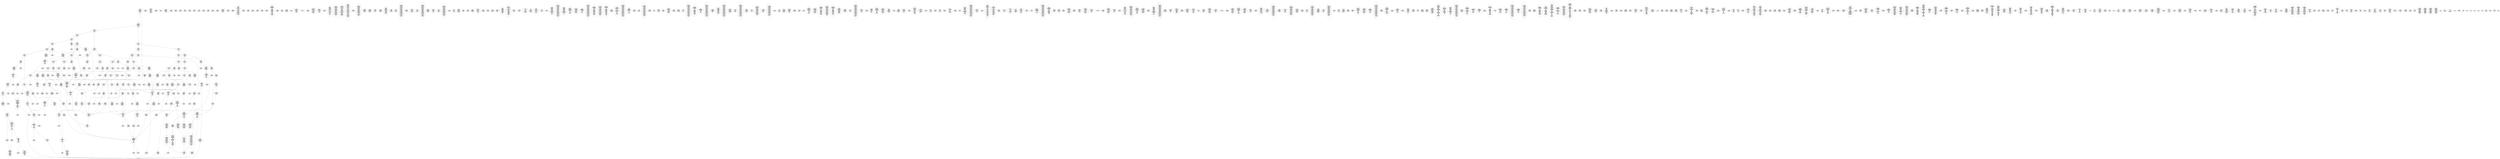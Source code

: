 /* Generated by GvGen v.1.0 (https://www.github.com/stricaud/gvgen) */

digraph G {
compound=true;
   node1 [label="[anywhere]"];
   node2 [label="# 0x0
PUSHX Data
PUSHX Data
MSTORE
PUSHX LogicData
CALLDATASIZE
LT
PUSHX Data
JUMPI
"];
   node3 [label="# 0xd
PUSHX Data
CALLDATALOAD
PUSHX BitData
SHR
PUSHX LogicData
GT
PUSHX Data
JUMPI
"];
   node4 [label="# 0x1e
PUSHX LogicData
GT
PUSHX Data
JUMPI
"];
   node5 [label="# 0x29
PUSHX LogicData
GT
PUSHX Data
JUMPI
"];
   node6 [label="# 0x34
PUSHX LogicData
EQ
PUSHX Data
JUMPI
"];
   node7 [label="# 0x3f
PUSHX LogicData
EQ
PUSHX Data
JUMPI
"];
   node8 [label="# 0x4a
PUSHX LogicData
EQ
PUSHX Data
JUMPI
"];
   node9 [label="# 0x55
PUSHX LogicData
EQ
PUSHX Data
JUMPI
"];
   node10 [label="# 0x60
PUSHX LogicData
EQ
PUSHX Data
JUMPI
"];
   node11 [label="# 0x6b
PUSHX Data
REVERT
"];
   node12 [label="# 0x6f
JUMPDEST
PUSHX LogicData
EQ
PUSHX Data
JUMPI
"];
   node13 [label="# 0x7b
PUSHX LogicData
EQ
PUSHX Data
JUMPI
"];
   node14 [label="# 0x86
PUSHX LogicData
EQ
PUSHX Data
JUMPI
"];
   node15 [label="# 0x91
PUSHX LogicData
EQ
PUSHX Data
JUMPI
"];
   node16 [label="# 0x9c
PUSHX LogicData
EQ
PUSHX Data
JUMPI
"];
   node17 [label="# 0xa7
PUSHX Data
REVERT
"];
   node18 [label="# 0xab
JUMPDEST
PUSHX LogicData
GT
PUSHX Data
JUMPI
"];
   node19 [label="# 0xb7
PUSHX LogicData
EQ
PUSHX Data
JUMPI
"];
   node20 [label="# 0xc2
PUSHX LogicData
EQ
PUSHX Data
JUMPI
"];
   node21 [label="# 0xcd
PUSHX LogicData
EQ
PUSHX Data
JUMPI
"];
   node22 [label="# 0xd8
PUSHX LogicData
EQ
PUSHX Data
JUMPI
"];
   node23 [label="# 0xe3
PUSHX LogicData
EQ
PUSHX Data
JUMPI
"];
   node24 [label="# 0xee
PUSHX Data
REVERT
"];
   node25 [label="# 0xf2
JUMPDEST
PUSHX LogicData
EQ
PUSHX Data
JUMPI
"];
   node26 [label="# 0xfe
PUSHX LogicData
EQ
PUSHX Data
JUMPI
"];
   node27 [label="# 0x109
PUSHX LogicData
EQ
PUSHX Data
JUMPI
"];
   node28 [label="# 0x114
PUSHX LogicData
EQ
PUSHX Data
JUMPI
"];
   node29 [label="# 0x11f
PUSHX LogicData
EQ
PUSHX Data
JUMPI
"];
   node30 [label="# 0x12a
PUSHX Data
REVERT
"];
   node31 [label="# 0x12e
JUMPDEST
PUSHX LogicData
GT
PUSHX Data
JUMPI
"];
   node32 [label="# 0x13a
PUSHX LogicData
GT
PUSHX Data
JUMPI
"];
   node33 [label="# 0x145
PUSHX LogicData
EQ
PUSHX Data
JUMPI
"];
   node34 [label="# 0x150
PUSHX LogicData
EQ
PUSHX Data
JUMPI
"];
   node35 [label="# 0x15b
PUSHX LogicData
EQ
PUSHX Data
JUMPI
"];
   node36 [label="# 0x166
PUSHX LogicData
EQ
PUSHX Data
JUMPI
"];
   node37 [label="# 0x171
PUSHX LogicData
EQ
PUSHX Data
JUMPI
"];
   node38 [label="# 0x17c
PUSHX Data
REVERT
"];
   node39 [label="# 0x180
JUMPDEST
PUSHX LogicData
EQ
PUSHX Data
JUMPI
"];
   node40 [label="# 0x18c
PUSHX LogicData
EQ
PUSHX Data
JUMPI
"];
   node41 [label="# 0x197
PUSHX LogicData
EQ
PUSHX Data
JUMPI
"];
   node42 [label="# 0x1a2
PUSHX LogicData
EQ
PUSHX Data
JUMPI
"];
   node43 [label="# 0x1ad
PUSHX LogicData
EQ
PUSHX Data
JUMPI
"];
   node44 [label="# 0x1b8
PUSHX Data
REVERT
"];
   node45 [label="# 0x1bc
JUMPDEST
PUSHX LogicData
GT
PUSHX Data
JUMPI
"];
   node46 [label="# 0x1c8
PUSHX LogicData
EQ
PUSHX Data
JUMPI
"];
   node47 [label="# 0x1d3
PUSHX LogicData
EQ
PUSHX Data
JUMPI
"];
   node48 [label="# 0x1de
PUSHX LogicData
EQ
PUSHX Data
JUMPI
"];
   node49 [label="# 0x1e9
PUSHX LogicData
EQ
PUSHX Data
JUMPI
"];
   node50 [label="# 0x1f4
PUSHX LogicData
EQ
PUSHX Data
JUMPI
"];
   node51 [label="# 0x1ff
PUSHX Data
REVERT
"];
   node52 [label="# 0x203
JUMPDEST
PUSHX LogicData
EQ
PUSHX Data
JUMPI
"];
   node53 [label="# 0x20f
PUSHX LogicData
EQ
PUSHX Data
JUMPI
"];
   node54 [label="# 0x21a
PUSHX LogicData
EQ
PUSHX Data
JUMPI
"];
   node55 [label="# 0x225
PUSHX LogicData
EQ
PUSHX Data
JUMPI
"];
   node56 [label="# 0x230
JUMPDEST
PUSHX Data
REVERT
"];
   node57 [label="# 0x235
JUMPDEST
CALLVALUE
ISZERO
PUSHX Data
JUMPI
"];
   node58 [label="# 0x23d
PUSHX Data
REVERT
"];
   node59 [label="# 0x241
JUMPDEST
PUSHX Data
PUSHX StorData
SLOAD
JUMP
"];
   node60 [label="# 0x24b
JUMPDEST
PUSHX MemData
MLOAD
MSTORE
PUSHX ArithData
ADD
"];
   node61 [label="# 0x255
JUMPDEST
PUSHX MemData
MLOAD
SUB
RETURN
"];
   node62 [label="# 0x25e
JUMPDEST
CALLVALUE
ISZERO
PUSHX Data
JUMPI
"];
   node63 [label="# 0x266
PUSHX Data
REVERT
"];
   node64 [label="# 0x26a
JUMPDEST
PUSHX Data
PUSHX Data
CALLDATASIZE
PUSHX Data
PUSHX Data
JUMP
"];
   node65 [label="# 0x279
JUMPDEST
PUSHX Data
JUMP
"];
   node66 [label="# 0x27e
JUMPDEST
PUSHX MemData
MLOAD
ISZERO
ISZERO
MSTORE
PUSHX ArithData
ADD
PUSHX Data
JUMP
"];
   node67 [label="# 0x28e
JUMPDEST
PUSHX Data
PUSHX Data
CALLDATASIZE
PUSHX Data
PUSHX Data
JUMP
"];
   node68 [label="# 0x29c
JUMPDEST
PUSHX Data
JUMP
"];
   node69 [label="# 0x2a1
JUMPDEST
STOP
"];
   node70 [label="# 0x2a3
JUMPDEST
CALLVALUE
ISZERO
PUSHX Data
JUMPI
"];
   node71 [label="# 0x2ab
PUSHX Data
REVERT
"];
   node72 [label="# 0x2af
JUMPDEST
PUSHX Data
PUSHX Data
JUMP
"];
   node73 [label="# 0x2b8
JUMPDEST
PUSHX MemData
MLOAD
PUSHX Data
PUSHX Data
JUMP
"];
   node74 [label="# 0x2c5
JUMPDEST
CALLVALUE
ISZERO
PUSHX Data
JUMPI
"];
   node75 [label="# 0x2cd
PUSHX Data
REVERT
"];
   node76 [label="# 0x2d1
JUMPDEST
PUSHX Data
PUSHX Data
CALLDATASIZE
PUSHX Data
PUSHX Data
JUMP
"];
   node77 [label="# 0x2e0
JUMPDEST
PUSHX Data
JUMP
"];
   node78 [label="# 0x2e5
JUMPDEST
PUSHX MemData
MLOAD
PUSHX ArithData
PUSHX BitData
PUSHX BitData
SHL
SUB
AND
MSTORE
PUSHX ArithData
ADD
PUSHX Data
JUMP
"];
   node79 [label="# 0x2fd
JUMPDEST
CALLVALUE
ISZERO
PUSHX Data
JUMPI
"];
   node80 [label="# 0x305
PUSHX Data
REVERT
"];
   node81 [label="# 0x309
JUMPDEST
PUSHX Data
PUSHX Data
CALLDATASIZE
PUSHX Data
PUSHX Data
JUMP
"];
   node82 [label="# 0x318
JUMPDEST
PUSHX Data
JUMP
"];
   node83 [label="# 0x31d
JUMPDEST
CALLVALUE
ISZERO
PUSHX Data
JUMPI
"];
   node84 [label="# 0x325
PUSHX Data
REVERT
"];
   node85 [label="# 0x329
JUMPDEST
PUSHX Data
PUSHX Data
CALLDATASIZE
PUSHX Data
PUSHX Data
JUMP
"];
   node86 [label="# 0x338
JUMPDEST
PUSHX Data
JUMP
"];
   node87 [label="# 0x33d
JUMPDEST
CALLVALUE
ISZERO
PUSHX Data
JUMPI
"];
   node88 [label="# 0x345
PUSHX Data
REVERT
"];
   node89 [label="# 0x349
JUMPDEST
PUSHX Data
PUSHX Data
JUMP
"];
   node90 [label="# 0x352
JUMPDEST
CALLVALUE
ISZERO
PUSHX Data
JUMPI
"];
   node91 [label="# 0x35a
PUSHX Data
REVERT
"];
   node92 [label="# 0x35e
JUMPDEST
PUSHX StorData
SLOAD
PUSHX Data
JUMP
"];
   node93 [label="# 0x367
JUMPDEST
CALLVALUE
ISZERO
PUSHX Data
JUMPI
"];
   node94 [label="# 0x36f
PUSHX Data
REVERT
"];
   node95 [label="# 0x373
JUMPDEST
PUSHX Data
PUSHX Data
CALLDATASIZE
PUSHX Data
PUSHX Data
JUMP
"];
   node96 [label="# 0x382
JUMPDEST
PUSHX Data
JUMP
"];
   node97 [label="# 0x387
JUMPDEST
CALLVALUE
ISZERO
PUSHX Data
JUMPI
"];
   node98 [label="# 0x38f
PUSHX Data
REVERT
"];
   node99 [label="# 0x393
JUMPDEST
PUSHX Data
PUSHX Data
CALLDATASIZE
PUSHX Data
PUSHX Data
JUMP
"];
   node100 [label="# 0x3a2
JUMPDEST
PUSHX Data
JUMP
"];
   node101 [label="# 0x3a7
JUMPDEST
CALLVALUE
ISZERO
PUSHX Data
JUMPI
"];
   node102 [label="# 0x3af
PUSHX Data
REVERT
"];
   node103 [label="# 0x3b3
JUMPDEST
PUSHX StorData
SLOAD
PUSHX Data
PUSHX ArithData
PUSHX BitData
PUSHX BitData
SHL
SUB
AND
JUMP
"];
   node104 [label="# 0x3c7
JUMPDEST
CALLVALUE
ISZERO
PUSHX Data
JUMPI
"];
   node105 [label="# 0x3cf
PUSHX Data
REVERT
"];
   node106 [label="# 0x3d3
JUMPDEST
PUSHX Data
PUSHX Data
CALLDATASIZE
PUSHX Data
PUSHX Data
JUMP
"];
   node107 [label="# 0x3e2
JUMPDEST
PUSHX Data
JUMP
"];
   node108 [label="# 0x3e7
JUMPDEST
CALLVALUE
ISZERO
PUSHX Data
JUMPI
"];
   node109 [label="# 0x3ef
PUSHX Data
REVERT
"];
   node110 [label="# 0x3f3
JUMPDEST
PUSHX Data
PUSHX Data
JUMP
"];
   node111 [label="# 0x3fc
JUMPDEST
CALLVALUE
ISZERO
PUSHX Data
JUMPI
"];
   node112 [label="# 0x404
PUSHX Data
REVERT
"];
   node113 [label="# 0x408
JUMPDEST
PUSHX Data
PUSHX Data
CALLDATASIZE
PUSHX Data
PUSHX Data
JUMP
"];
   node114 [label="# 0x417
JUMPDEST
PUSHX Data
JUMP
"];
   node115 [label="# 0x41c
JUMPDEST
CALLVALUE
ISZERO
PUSHX Data
JUMPI
"];
   node116 [label="# 0x424
PUSHX Data
REVERT
"];
   node117 [label="# 0x428
JUMPDEST
PUSHX Data
PUSHX Data
CALLDATASIZE
PUSHX Data
PUSHX Data
JUMP
"];
   node118 [label="# 0x437
JUMPDEST
PUSHX Data
JUMP
"];
   node119 [label="# 0x43c
JUMPDEST
CALLVALUE
ISZERO
PUSHX Data
JUMPI
"];
   node120 [label="# 0x444
PUSHX Data
REVERT
"];
   node121 [label="# 0x448
JUMPDEST
PUSHX Data
PUSHX Data
CALLDATASIZE
PUSHX Data
PUSHX Data
JUMP
"];
   node122 [label="# 0x457
JUMPDEST
PUSHX Data
JUMP
"];
   node123 [label="# 0x45c
JUMPDEST
CALLVALUE
ISZERO
PUSHX Data
JUMPI
"];
   node124 [label="# 0x464
PUSHX Data
REVERT
"];
   node125 [label="# 0x468
JUMPDEST
PUSHX Data
PUSHX Data
CALLDATASIZE
PUSHX Data
PUSHX Data
JUMP
"];
   node126 [label="# 0x477
JUMPDEST
PUSHX Data
JUMP
"];
   node127 [label="# 0x47c
JUMPDEST
CALLVALUE
ISZERO
PUSHX Data
JUMPI
"];
   node128 [label="# 0x484
PUSHX Data
REVERT
"];
   node129 [label="# 0x488
JUMPDEST
PUSHX Data
PUSHX StorData
SLOAD
JUMP
"];
   node130 [label="# 0x492
JUMPDEST
CALLVALUE
ISZERO
PUSHX Data
JUMPI
"];
   node131 [label="# 0x49a
PUSHX Data
REVERT
"];
   node132 [label="# 0x49e
JUMPDEST
PUSHX Data
PUSHX Data
CALLDATASIZE
PUSHX Data
PUSHX Data
JUMP
"];
   node133 [label="# 0x4ad
JUMPDEST
PUSHX Data
JUMP
"];
   node134 [label="# 0x4b2
JUMPDEST
PUSHX MemData
MLOAD
PUSHX Data
PUSHX Data
JUMP
"];
   node135 [label="# 0x4bf
JUMPDEST
CALLVALUE
ISZERO
PUSHX Data
JUMPI
"];
   node136 [label="# 0x4c7
PUSHX Data
REVERT
"];
   node137 [label="# 0x4cb
JUMPDEST
PUSHX Data
PUSHX Data
CALLDATASIZE
PUSHX Data
PUSHX Data
JUMP
"];
   node138 [label="# 0x4da
JUMPDEST
PUSHX Data
JUMP
"];
   node139 [label="# 0x4df
JUMPDEST
CALLVALUE
ISZERO
PUSHX Data
JUMPI
"];
   node140 [label="# 0x4e7
PUSHX Data
REVERT
"];
   node141 [label="# 0x4eb
JUMPDEST
PUSHX Data
PUSHX Data
CALLDATASIZE
PUSHX Data
PUSHX Data
JUMP
"];
   node142 [label="# 0x4fa
JUMPDEST
PUSHX Data
JUMP
"];
   node143 [label="# 0x4ff
JUMPDEST
PUSHX Data
MLOAD
MSTORE
PUSHX ArithData
ADD
MSTORE
ADD
MSTORE
PUSHX ArithData
ADD
MSTORE
MLOAD
PUSHX ArithData
ADD
MSTORE
PUSHX ArithData
ADD
PUSHX Data
JUMP
"];
   node144 [label="# 0x528
JUMPDEST
CALLVALUE
ISZERO
PUSHX Data
JUMPI
"];
   node145 [label="# 0x530
PUSHX Data
REVERT
"];
   node146 [label="# 0x534
JUMPDEST
PUSHX Data
PUSHX Data
JUMP
"];
   node147 [label="# 0x53d
JUMPDEST
CALLVALUE
ISZERO
PUSHX Data
JUMPI
"];
   node148 [label="# 0x545
PUSHX Data
REVERT
"];
   node149 [label="# 0x549
JUMPDEST
PUSHX Data
PUSHX Data
CALLDATASIZE
PUSHX Data
PUSHX Data
JUMP
"];
   node150 [label="# 0x558
JUMPDEST
PUSHX Data
JUMP
"];
   node151 [label="# 0x55d
JUMPDEST
CALLVALUE
ISZERO
PUSHX Data
JUMPI
"];
   node152 [label="# 0x565
PUSHX Data
REVERT
"];
   node153 [label="# 0x569
JUMPDEST
PUSHX Data
PUSHX Data
JUMP
"];
   node154 [label="# 0x572
JUMPDEST
CALLVALUE
ISZERO
PUSHX Data
JUMPI
"];
   node155 [label="# 0x57a
PUSHX Data
REVERT
"];
   node156 [label="# 0x57e
JUMPDEST
PUSHX StorData
SLOAD
PUSHX ArithData
PUSHX BitData
PUSHX BitData
SHL
SUB
AND
PUSHX Data
JUMP
"];
   node157 [label="# 0x590
JUMPDEST
CALLVALUE
ISZERO
PUSHX Data
JUMPI
"];
   node158 [label="# 0x598
PUSHX Data
REVERT
"];
   node159 [label="# 0x59c
JUMPDEST
PUSHX Data
PUSHX Data
JUMP
"];
   node160 [label="# 0x5a5
JUMPDEST
CALLVALUE
ISZERO
PUSHX Data
JUMPI
"];
   node161 [label="# 0x5ad
PUSHX Data
REVERT
"];
   node162 [label="# 0x5b1
JUMPDEST
PUSHX Data
PUSHX StorData
SLOAD
JUMP
"];
   node163 [label="# 0x5bb
JUMPDEST
CALLVALUE
ISZERO
PUSHX Data
JUMPI
"];
   node164 [label="# 0x5c3
PUSHX Data
REVERT
"];
   node165 [label="# 0x5c7
JUMPDEST
PUSHX Data
PUSHX Data
CALLDATASIZE
PUSHX Data
PUSHX Data
JUMP
"];
   node166 [label="# 0x5d6
JUMPDEST
PUSHX Data
JUMP
"];
   node167 [label="# 0x5db
JUMPDEST
CALLVALUE
ISZERO
PUSHX Data
JUMPI
"];
   node168 [label="# 0x5e3
PUSHX Data
REVERT
"];
   node169 [label="# 0x5e7
JUMPDEST
PUSHX Data
PUSHX Data
CALLDATASIZE
PUSHX Data
PUSHX Data
JUMP
"];
   node170 [label="# 0x5f6
JUMPDEST
PUSHX Data
JUMP
"];
   node171 [label="# 0x5fb
JUMPDEST
CALLVALUE
ISZERO
PUSHX Data
JUMPI
"];
   node172 [label="# 0x603
PUSHX Data
REVERT
"];
   node173 [label="# 0x607
JUMPDEST
PUSHX Data
PUSHX Data
CALLDATASIZE
PUSHX Data
PUSHX Data
JUMP
"];
   node174 [label="# 0x616
JUMPDEST
PUSHX Data
JUMP
"];
   node175 [label="# 0x61b
JUMPDEST
CALLVALUE
ISZERO
PUSHX Data
JUMPI
"];
   node176 [label="# 0x623
PUSHX Data
REVERT
"];
   node177 [label="# 0x627
JUMPDEST
PUSHX Data
PUSHX Data
CALLDATASIZE
PUSHX Data
PUSHX Data
JUMP
"];
   node178 [label="# 0x636
JUMPDEST
PUSHX Data
JUMP
"];
   node179 [label="# 0x63b
JUMPDEST
CALLVALUE
ISZERO
PUSHX Data
JUMPI
"];
   node180 [label="# 0x643
PUSHX Data
REVERT
"];
   node181 [label="# 0x647
JUMPDEST
PUSHX Data
PUSHX StorData
SLOAD
JUMP
"];
   node182 [label="# 0x651
JUMPDEST
CALLVALUE
ISZERO
PUSHX Data
JUMPI
"];
   node183 [label="# 0x659
PUSHX Data
REVERT
"];
   node184 [label="# 0x65d
JUMPDEST
PUSHX Data
PUSHX StorData
SLOAD
JUMP
"];
   node185 [label="# 0x667
JUMPDEST
CALLVALUE
ISZERO
PUSHX Data
JUMPI
"];
   node186 [label="# 0x66f
PUSHX Data
REVERT
"];
   node187 [label="# 0x673
JUMPDEST
PUSHX Data
PUSHX Data
JUMP
"];
   node188 [label="# 0x67c
JUMPDEST
CALLVALUE
ISZERO
PUSHX Data
JUMPI
"];
   node189 [label="# 0x684
PUSHX Data
REVERT
"];
   node190 [label="# 0x688
JUMPDEST
PUSHX Data
PUSHX Data
CALLDATASIZE
PUSHX Data
PUSHX Data
JUMP
"];
   node191 [label="# 0x697
JUMPDEST
PUSHX Data
JUMP
"];
   node192 [label="# 0x69c
JUMPDEST
CALLVALUE
ISZERO
PUSHX Data
JUMPI
"];
   node193 [label="# 0x6a4
PUSHX Data
REVERT
"];
   node194 [label="# 0x6a8
JUMPDEST
PUSHX Data
PUSHX Data
CALLDATASIZE
PUSHX Data
PUSHX Data
JUMP
"];
   node195 [label="# 0x6b7
JUMPDEST
PUSHX ArithData
PUSHX BitData
PUSHX BitData
SHL
SUB
AND
PUSHX Data
MSTORE
PUSHX Data
PUSHX Data
MSTORE
PUSHX Data
SHA3
AND
MSTORE
MSTORE
SHA3
SLOAD
PUSHX BitData
AND
JUMP
"];
   node196 [label="# 0x6e5
JUMPDEST
PUSHX Data
PUSHX Data
CALLDATASIZE
PUSHX Data
PUSHX Data
JUMP
"];
   node197 [label="# 0x6f3
JUMPDEST
PUSHX Data
JUMP
"];
   node198 [label="# 0x6f8
JUMPDEST
CALLVALUE
ISZERO
PUSHX Data
JUMPI
"];
   node199 [label="# 0x700
PUSHX Data
REVERT
"];
   node200 [label="# 0x704
JUMPDEST
PUSHX Data
PUSHX Data
CALLDATASIZE
PUSHX Data
PUSHX Data
JUMP
"];
   node201 [label="# 0x713
JUMPDEST
PUSHX Data
JUMP
"];
   node202 [label="# 0x718
JUMPDEST
PUSHX Data
PUSHX Data
PUSHX Data
JUMP
"];
   node203 [label="# 0x723
JUMPDEST
JUMP
"];
   node204 [label="# 0x729
JUMPDEST
PUSHX StorData
SLOAD
PUSHX LogicData
GT
ISZERO
PUSHX Data
JUMPI
"];
   node205 [label="# 0x737
PUSHX LogicData
LT
"];
   node206 [label="# 0x73c
JUMPDEST
PUSHX Data
JUMPI
"];
   node207 [label="# 0x741
PUSHX MemData
MLOAD
PUSHX BitData
PUSHX BitData
SHL
MSTORE
PUSHX ArithData
ADD
PUSHX Data
PUSHX Data
JUMP
"];
   node208 [label="# 0x758
JUMPDEST
PUSHX MemData
MLOAD
SUB
REVERT
"];
   node209 [label="# 0x761
JUMPDEST
PUSHX StorData
SLOAD
PUSHX StorData
SLOAD
LT
PUSHX Data
JUMPI
"];
   node210 [label="# 0x770
PUSHX Data
PUSHX Data
JUMP
"];
   node211 [label="# 0x777
JUMPDEST
PUSHX Data
MSTORE
PUSHX Data
PUSHX Data
SHA3
PUSHX ArithData
MUL
ADD
PUSHX ArithData
ADD
SLOAD
PUSHX BitData
SHL
EQ
ISZERO
PUSHX Data
JUMPI
"];
   node212 [label="# 0x794
PUSHX MemData
MLOAD
PUSHX BitData
PUSHX BitData
SHL
MSTORE
PUSHX Data
PUSHX ArithData
ADD
MSTORE
PUSHX Data
PUSHX ArithData
ADD
MSTORE
PUSHX Data
PUSHX ArithData
ADD
MSTORE
PUSHX ArithData
ADD
PUSHX Data
JUMP
"];
   node213 [label="# 0x7db
JUMPDEST
PUSHX ArithData
MUL
PUSHX ArithData
ADD
PUSHX MemData
MLOAD
ADD
PUSHX Data
MSTORE
MSTORE
PUSHX ArithData
ADD
PUSHX ArithData
MUL
CALLDATACOPY
PUSHX Data
ADD
MSTORE
PUSHX Data
PUSHX Data
PUSHX Data
JUMP
"];
   node214 [label="# 0x81d
JUMPDEST
PUSHX ArithData
ADD
SLOAD
PUSHX MemData
MLOAD
PUSHX BitData
NOT
CALLER
PUSHX BitData
SHL
AND
PUSHX ArithData
ADD
MSTORE
PUSHX ArithData
ADD
PUSHX MemData
MLOAD
PUSHX ArithData
SUB
SUB
MSTORE
PUSHX Data
MSTORE
MLOAD
PUSHX ArithData
ADD
SHA3
PUSHX Data
JUMP
"];
   node215 [label="# 0x85a
JUMPDEST
PUSHX Data
JUMPI
"];
   node216 [label="# 0x85f
PUSHX MemData
MLOAD
PUSHX BitData
PUSHX BitData
SHL
MSTORE
PUSHX Data
PUSHX ArithData
ADD
MSTORE
PUSHX Data
PUSHX ArithData
ADD
MSTORE
PUSHX BitData
PUSHX BitData
SHL
PUSHX ArithData
ADD
MSTORE
PUSHX ArithData
ADD
PUSHX Data
JUMP
"];
   node217 [label="# 0x89a
JUMPDEST
PUSHX Data
PUSHX Data
PUSHX StorData
SLOAD
JUMP
"];
   node218 [label="# 0x8a5
JUMPDEST
PUSHX Data
PUSHX Data
PUSHX Data
PUSHX Data
JUMP
"];
   node219 [label="# 0x8b4
JUMPDEST
PUSHX ArithData
ADD
SLOAD
JUMP
"];
   node220 [label="# 0x8bb
JUMPDEST
PUSHX Data
PUSHX Data
PUSHX Data
JUMP
"];
   node221 [label="# 0x8c7
JUMPDEST
CALLER
PUSHX Data
MSTORE
PUSHX ArithData
ADD
PUSHX Data
MSTORE
PUSHX Data
SHA3
SLOAD
PUSHX Data
PUSHX Data
JUMP
"];
   node222 [label="# 0x8e5
JUMPDEST
SLOAD
PUSHX Data
PUSHX Data
JUMP
"];
   node223 [label="# 0x8f0
JUMPDEST
GT
ISZERO
PUSHX Data
JUMPI
"];
   node224 [label="# 0x8f7
PUSHX MemData
MLOAD
PUSHX BitData
PUSHX BitData
SHL
MSTORE
PUSHX Data
PUSHX ArithData
ADD
MSTORE
PUSHX Data
PUSHX ArithData
ADD
MSTORE
PUSHX Data
PUSHX ArithData
ADD
MSTORE
PUSHX BitData
PUSHX BitData
SHL
PUSHX ArithData
ADD
MSTORE
PUSHX ArithData
ADD
PUSHX Data
JUMP
"];
   node225 [label="# 0x94c
JUMPDEST
PUSHX Data
PUSHX Data
JUMP
"];
   node226 [label="# 0x954
JUMPDEST
PUSHX ArithData
ADD
SLOAD
PUSHX Data
PUSHX Data
JUMP
"];
   node227 [label="# 0x962
JUMPDEST
GT
ISZERO
PUSHX Data
JUMPI
"];
   node228 [label="# 0x969
PUSHX MemData
MLOAD
PUSHX BitData
PUSHX BitData
SHL
MSTORE
PUSHX Data
PUSHX ArithData
ADD
MSTORE
PUSHX Data
PUSHX ArithData
ADD
MSTORE
PUSHX Data
PUSHX ArithData
ADD
MSTORE
PUSHX BitData
PUSHX BitData
SHL
PUSHX ArithData
ADD
MSTORE
PUSHX ArithData
ADD
PUSHX Data
JUMP
"];
   node229 [label="# 0x9c0
JUMPDEST
CALLVALUE
PUSHX Data
PUSHX Data
PUSHX Data
JUMP
"];
   node230 [label="# 0x9cc
JUMPDEST
PUSHX ArithData
ADD
SLOAD
PUSHX Data
JUMP
"];
   node231 [label="# 0x9d7
JUMPDEST
GT
ISZERO
PUSHX Data
JUMPI
"];
   node232 [label="# 0x9de
PUSHX MemData
MLOAD
PUSHX BitData
PUSHX BitData
SHL
MSTORE
PUSHX Data
PUSHX ArithData
ADD
MSTORE
PUSHX Data
PUSHX ArithData
ADD
MSTORE
PUSHX BitData
PUSHX BitData
SHL
PUSHX ArithData
ADD
MSTORE
PUSHX ArithData
ADD
PUSHX Data
JUMP
"];
   node233 [label="# 0xa1e
JUMPDEST
PUSHX Data
"];
   node234 [label="# 0xa21
JUMPDEST
LT
ISZERO
PUSHX Data
JUMPI
"];
   node235 [label="# 0xa2a
PUSHX Data
CALLER
PUSHX Data
PUSHX Data
PUSHX Data
PUSHX Data
JUMP
"];
   node236 [label="# 0xa3c
JUMPDEST
PUSHX Data
JUMP
"];
   node237 [label="# 0xa42
JUMPDEST
PUSHX Data
JUMP
"];
   node238 [label="# 0xa47
JUMPDEST
PUSHX Data
PUSHX Data
PUSHX Data
JUMP
"];
   node239 [label="# 0xa52
JUMPDEST
PUSHX ArithData
ADD
SLOAD
PUSHX ArithData
ADD
SSTORE
JUMP
"];
   node240 [label="# 0xa5e
JUMPDEST
PUSHX Data
PUSHX Data
JUMP
"];
   node241 [label="# 0xa68
JUMPDEST
PUSHX Data
JUMP
"];
   node242 [label="# 0xa70
JUMPDEST
PUSHX Data
PUSHX Data
JUMP
"];
   node243 [label="# 0xa7b
JUMPDEST
PUSHX Data
PUSHX Data
JUMP
"];
   node244 [label="# 0xa83
JUMPDEST
CALLER
PUSHX Data
MSTORE
PUSHX ArithData
ADD
PUSHX Data
MSTORE
PUSHX Data
SHA3
SSTORE
JUMP
"];
   node245 [label="# 0xaa2
JUMPDEST
PUSHX Data
PUSHX StorData
SLOAD
PUSHX Data
PUSHX Data
JUMP
"];
   node246 [label="# 0xab1
JUMPDEST
PUSHX ArithData
ADD
PUSHX ArithData
DIV
MUL
PUSHX ArithData
ADD
PUSHX MemData
MLOAD
ADD
PUSHX Data
MSTORE
MSTORE
PUSHX ArithData
ADD
SLOAD
PUSHX Data
PUSHX Data
JUMP
"];
   node247 [label="# 0xadd
JUMPDEST
ISZERO
PUSHX Data
JUMPI
"];
   node248 [label="# 0xae4
PUSHX LogicData
LT
PUSHX Data
JUMPI
"];
   node249 [label="# 0xaec
PUSHX ArithData
SLOAD
DIV
MUL
MSTORE
PUSHX ArithData
ADD
PUSHX Data
JUMP
"];
   node250 [label="# 0xaff
JUMPDEST
ADD
PUSHX Data
MSTORE
PUSHX Data
PUSHX Data
SHA3
"];
   node251 [label="# 0xb0d
JUMPDEST
SLOAD
MSTORE
PUSHX ArithData
ADD
PUSHX ArithData
ADD
GT
PUSHX Data
JUMPI
"];
   node252 [label="# 0xb21
SUB
PUSHX BitData
AND
ADD
"];
   node253 [label="# 0xb2a
JUMPDEST
JUMP
"];
   node254 [label="# 0xb34
JUMPDEST
PUSHX Data
MSTORE
PUSHX Data
PUSHX Data
MSTORE
PUSHX Data
SHA3
SLOAD
PUSHX ArithData
PUSHX BitData
PUSHX BitData
SHL
SUB
AND
PUSHX Data
JUMPI
"];
   node255 [label="# 0xb51
PUSHX MemData
MLOAD
PUSHX BitData
PUSHX BitData
SHL
MSTORE
PUSHX Data
PUSHX ArithData
ADD
MSTORE
PUSHX Data
PUSHX ArithData
ADD
MSTORE
PUSHX Data
PUSHX ArithData
ADD
MSTORE
PUSHX BitData
PUSHX BitData
SHL
PUSHX ArithData
ADD
MSTORE
PUSHX ArithData
ADD
PUSHX Data
JUMP
"];
   node256 [label="# 0xbad
JUMPDEST
PUSHX Data
MSTORE
PUSHX Data
PUSHX Data
MSTORE
PUSHX Data
SHA3
SLOAD
PUSHX ArithData
PUSHX BitData
PUSHX BitData
SHL
SUB
AND
JUMP
"];
   node257 [label="# 0xbc9
JUMPDEST
PUSHX StorData
SLOAD
PUSHX ArithData
PUSHX BitData
PUSHX BitData
SHL
SUB
AND
CALLER
EQ
PUSHX Data
JUMPI
"];
   node258 [label="# 0xbdc
PUSHX MemData
MLOAD
PUSHX BitData
PUSHX BitData
SHL
MSTORE
PUSHX ArithData
ADD
PUSHX Data
PUSHX Data
JUMP
"];
   node259 [label="# 0xbf3
JUMPDEST
PUSHX ArithData
PUSHX BitData
PUSHX BitData
SHL
SUB
AND
PUSHX Data
JUMPI
"];
   node260 [label="# 0xc02
PUSHX MemData
MLOAD
PUSHX BitData
PUSHX BitData
SHL
MSTORE
PUSHX Data
PUSHX ArithData
ADD
MSTORE
PUSHX Data
PUSHX ArithData
ADD
MSTORE
PUSHX Data
PUSHX ArithData
ADD
MSTORE
PUSHX BitData
PUSHX BitData
SHL
PUSHX ArithData
ADD
MSTORE
PUSHX ArithData
ADD
PUSHX Data
JUMP
"];
   node261 [label="# 0xc57
JUMPDEST
PUSHX ArithData
PUSHX BitData
PUSHX BitData
SHL
SUB
AND
PUSHX Data
MSTORE
PUSHX Data
PUSHX Data
MSTORE
PUSHX Data
SHA3
SLOAD
PUSHX BitData
AND
ISZERO
PUSHX Data
JUMPI
"];
   node262 [label="# 0xc79
PUSHX MemData
MLOAD
PUSHX BitData
PUSHX BitData
SHL
MSTORE
PUSHX Data
PUSHX ArithData
ADD
MSTORE
PUSHX Data
PUSHX ArithData
ADD
MSTORE
PUSHX Data
PUSHX ArithData
ADD
MSTORE
PUSHX ArithData
ADD
PUSHX Data
JUMP
"];
   node263 [label="# 0xcc0
JUMPDEST
PUSHX ArithData
PUSHX BitData
PUSHX BitData
SHL
SUB
AND
PUSHX Data
MSTORE
PUSHX Data
PUSHX Data
MSTORE
PUSHX Data
SHA3
SLOAD
PUSHX BitData
NOT
AND
PUSHX BitData
OR
SSTORE
JUMP
"];
   node264 [label="# 0xce4
JUMPDEST
PUSHX Data
PUSHX Data
PUSHX Data
JUMP
"];
   node265 [label="# 0xcef
JUMPDEST
PUSHX ArithData
PUSHX BitData
PUSHX BitData
SHL
SUB
AND
PUSHX ArithData
PUSHX BitData
PUSHX BitData
SHL
SUB
AND
EQ
ISZERO
PUSHX Data
JUMPI
"];
   node266 [label="# 0xd0c
PUSHX MemData
MLOAD
PUSHX BitData
PUSHX BitData
SHL
MSTORE
PUSHX Data
PUSHX ArithData
ADD
MSTORE
PUSHX Data
PUSHX ArithData
ADD
MSTORE
PUSHX Data
PUSHX ArithData
ADD
MSTORE
PUSHX BitData
PUSHX BitData
SHL
PUSHX ArithData
ADD
MSTORE
PUSHX ArithData
ADD
PUSHX Data
JUMP
"];
   node267 [label="# 0xd5d
JUMPDEST
CALLER
PUSHX ArithData
PUSHX BitData
PUSHX BitData
SHL
SUB
AND
EQ
PUSHX Data
JUMPI
"];
   node268 [label="# 0xd6f
PUSHX Data
CALLER
PUSHX Data
JUMP
"];
   node269 [label="# 0xd79
JUMPDEST
PUSHX Data
JUMPI
"];
   node270 [label="# 0xd7e
PUSHX MemData
MLOAD
PUSHX BitData
PUSHX BitData
SHL
MSTORE
PUSHX Data
PUSHX ArithData
ADD
MSTORE
PUSHX Data
PUSHX ArithData
ADD
MSTORE
PUSHX Data
PUSHX ArithData
ADD
MSTORE
PUSHX Data
PUSHX ArithData
ADD
MSTORE
PUSHX ArithData
ADD
PUSHX Data
JUMP
"];
   node271 [label="# 0xdeb
JUMPDEST
PUSHX Data
PUSHX Data
JUMP
"];
   node272 [label="# 0xdf5
JUMPDEST
JUMP
"];
   node273 [label="# 0xdfa
JUMPDEST
PUSHX StorData
SLOAD
PUSHX ArithData
PUSHX BitData
PUSHX BitData
SHL
SUB
AND
CALLER
EQ
PUSHX Data
JUMPI
"];
   node274 [label="# 0xe0d
PUSHX MemData
MLOAD
PUSHX BitData
PUSHX BitData
SHL
MSTORE
PUSHX ArithData
ADD
PUSHX Data
PUSHX Data
JUMP
"];
   node275 [label="# 0xe24
JUMPDEST
PUSHX StorData
SLOAD
ISZERO
PUSHX Data
JUMPI
"];
   node276 [label="# 0xe2d
PUSHX MemData
MLOAD
PUSHX BitData
PUSHX BitData
SHL
MSTORE
PUSHX ArithData
ADD
PUSHX Data
PUSHX Data
JUMP
"];
   node277 [label="# 0xe44
JUMPDEST
PUSHX Data
PUSHX Data
SSTORE
JUMP
"];
   node278 [label="# 0xe4b
JUMPDEST
PUSHX Data
CALLER
PUSHX Data
JUMP
"];
   node279 [label="# 0xe55
JUMPDEST
PUSHX Data
JUMPI
"];
   node280 [label="# 0xe5a
PUSHX MemData
MLOAD
PUSHX BitData
PUSHX BitData
SHL
MSTORE
PUSHX ArithData
ADD
PUSHX Data
PUSHX Data
JUMP
"];
   node281 [label="# 0xe71
JUMPDEST
PUSHX Data
PUSHX Data
JUMP
"];
   node282 [label="# 0xe7c
JUMPDEST
PUSHX Data
PUSHX Data
PUSHX Data
JUMP
"];
   node283 [label="# 0xe87
JUMPDEST
LT
PUSHX Data
JUMPI
"];
   node284 [label="# 0xe8e
PUSHX MemData
MLOAD
PUSHX BitData
PUSHX BitData
SHL
MSTORE
PUSHX Data
PUSHX ArithData
ADD
MSTORE
PUSHX Data
PUSHX ArithData
ADD
MSTORE
PUSHX Data
PUSHX ArithData
ADD
MSTORE
PUSHX BitData
PUSHX BitData
SHL
PUSHX ArithData
ADD
MSTORE
PUSHX ArithData
ADD
PUSHX Data
JUMP
"];
   node285 [label="# 0xee9
JUMPDEST
PUSHX ArithData
PUSHX BitData
PUSHX BitData
SHL
SUB
AND
PUSHX Data
MSTORE
PUSHX Data
PUSHX Data
MSTORE
PUSHX Data
SHA3
MSTORE
MSTORE
SHA3
SLOAD
JUMP
"];
   node286 [label="# 0xf12
JUMPDEST
PUSHX ArithData
PUSHX BitData
PUSHX BitData
SHL
SUB
AND
PUSHX Data
JUMPI
"];
   node287 [label="# 0xf21
PUSHX MemData
MLOAD
PUSHX BitData
PUSHX BitData
SHL
MSTORE
PUSHX Data
PUSHX ArithData
ADD
MSTORE
PUSHX Data
PUSHX ArithData
ADD
MSTORE
PUSHX Data
PUSHX ArithData
ADD
MSTORE
PUSHX BitData
PUSHX BitData
SHL
PUSHX ArithData
ADD
MSTORE
PUSHX ArithData
ADD
PUSHX Data
JUMP
"];
   node288 [label="# 0xf7f
JUMPDEST
PUSHX Data
PUSHX Data
PUSHX StorData
SLOAD
JUMP
"];
   node289 [label="# 0xf8a
JUMPDEST
CALLER
PUSHX Data
MSTORE
PUSHX Data
PUSHX Data
MSTORE
PUSHX Data
SHA3
SLOAD
PUSHX BitData
AND
PUSHX Data
JUMPI
"];
   node290 [label="# 0xfa5
PUSHX MemData
MLOAD
PUSHX BitData
PUSHX BitData
SHL
MSTORE
PUSHX Data
PUSHX ArithData
ADD
MSTORE
PUSHX Data
PUSHX ArithData
ADD
MSTORE
PUSHX Data
PUSHX ArithData
ADD
MSTORE
PUSHX BitData
PUSHX BitData
SHL
PUSHX ArithData
ADD
MSTORE
PUSHX ArithData
ADD
PUSHX Data
JUMP
"];
   node291 [label="# 0xff8
JUMPDEST
PUSHX StorData
SLOAD
PUSHX Data
PUSHX Data
PUSHX StorData
SLOAD
JUMP
"];
   node292 [label="# 0x1008
JUMPDEST
GT
ISZERO
PUSHX Data
JUMPI
"];
   node293 [label="# 0x100f
PUSHX MemData
MLOAD
PUSHX BitData
PUSHX BitData
SHL
MSTORE
PUSHX Data
PUSHX ArithData
ADD
MSTORE
PUSHX Data
PUSHX ArithData
ADD
MSTORE
PUSHX Data
PUSHX ArithData
ADD
MSTORE
PUSHX BitData
PUSHX BitData
SHL
PUSHX ArithData
ADD
MSTORE
PUSHX ArithData
ADD
PUSHX Data
JUMP
"];
   node294 [label="# 0x106c
JUMPDEST
PUSHX StorData
SLOAD
PUSHX Data
PUSHX Data
JUMP
"];
   node295 [label="# 0x1079
JUMPDEST
LT
PUSHX Data
JUMPI
"];
   node296 [label="# 0x107f
PUSHX MemData
MLOAD
PUSHX BitData
PUSHX BitData
SHL
MSTORE
PUSHX Data
PUSHX ArithData
ADD
MSTORE
PUSHX ArithData
ADD
MSTORE
PUSHX Data
PUSHX ArithData
ADD
MSTORE
PUSHX ArithData
ADD
PUSHX Data
JUMP
"];
   node297 [label="# 0x10c6
JUMPDEST
PUSHX LogicData
GT
ISZERO
PUSHX Data
JUMPI
"];
   node298 [label="# 0x10d0
PUSHX MemData
MLOAD
PUSHX BitData
PUSHX BitData
SHL
MSTORE
PUSHX Data
PUSHX ArithData
ADD
MSTORE
PUSHX Data
PUSHX ArithData
ADD
MSTORE
PUSHX BitData
PUSHX BitData
SHL
PUSHX ArithData
ADD
MSTORE
PUSHX ArithData
ADD
PUSHX Data
JUMP
"];
   node299 [label="# 0x110e
JUMPDEST
PUSHX Data
"];
   node300 [label="# 0x1111
JUMPDEST
LT
ISZERO
PUSHX Data
JUMPI
"];
   node301 [label="# 0x111a
PUSHX Data
CALLER
PUSHX Data
PUSHX Data
PUSHX Data
PUSHX Data
JUMP
"];
   node302 [label="# 0x112c
JUMPDEST
PUSHX Data
PUSHX StorData
SLOAD
PUSHX ArithData
ADD
SSTORE
JUMP
"];
   node303 [label="# 0x113a
JUMPDEST
PUSHX Data
PUSHX Data
JUMP
"];
   node304 [label="# 0x1144
JUMPDEST
PUSHX Data
JUMP
"];
   node305 [label="# 0x114c
JUMPDEST
JUMP
"];
   node306 [label="# 0x1152
JUMPDEST
PUSHX StorData
SLOAD
PUSHX MemData
MLOAD
SELFBALANCE
PUSHX ArithData
PUSHX BitData
PUSHX BitData
SHL
SUB
AND
ISZERO
PUSHX ArithData
MUL
PUSHX Data
CALL
PUSHX Data
JUMPI
"];
   node307 [label="# 0x1180
PUSHX Data
REVERT
"];
   node308 [label="# 0x1184
JUMPDEST
JUMP
"];
   node309 [label="# 0x1187
JUMPDEST
PUSHX StorData
SLOAD
PUSHX ArithData
PUSHX BitData
PUSHX BitData
SHL
SUB
AND
CALLER
EQ
PUSHX Data
JUMPI
"];
   node310 [label="# 0x119a
PUSHX MemData
MLOAD
PUSHX BitData
PUSHX BitData
SHL
MSTORE
PUSHX ArithData
ADD
PUSHX Data
PUSHX Data
JUMP
"];
   node311 [label="# 0x11b1
JUMPDEST
PUSHX ArithData
PUSHX BitData
PUSHX BitData
SHL
SUB
AND
PUSHX Data
MSTORE
PUSHX Data
PUSHX Data
MSTORE
PUSHX Data
SHA3
SLOAD
PUSHX BitData
AND
PUSHX Data
JUMPI
"];
   node312 [label="# 0x11d2
PUSHX MemData
MLOAD
PUSHX BitData
PUSHX BitData
SHL
MSTORE
PUSHX Data
PUSHX ArithData
ADD
MSTORE
PUSHX Data
PUSHX ArithData
ADD
MSTORE
PUSHX Data
PUSHX ArithData
ADD
MSTORE
PUSHX ArithData
ADD
PUSHX Data
JUMP
"];
   node313 [label="# 0x1219
JUMPDEST
PUSHX ArithData
PUSHX BitData
PUSHX BitData
SHL
SUB
AND
PUSHX Data
MSTORE
PUSHX Data
PUSHX Data
MSTORE
PUSHX Data
SHA3
SLOAD
PUSHX BitData
NOT
AND
SSTORE
JUMP
"];
   node314 [label="# 0x123a
JUMPDEST
PUSHX Data
PUSHX MemData
MLOAD
PUSHX ArithData
ADD
PUSHX Data
MSTORE
PUSHX Data
MSTORE
PUSHX Data
JUMP
"];
   node315 [label="# 0x1255
JUMPDEST
PUSHX Data
PUSHX Data
PUSHX StorData
SLOAD
JUMP
"];
   node316 [label="# 0x1260
JUMPDEST
LT
PUSHX Data
JUMPI
"];
   node317 [label="# 0x1267
PUSHX MemData
MLOAD
PUSHX BitData
PUSHX BitData
SHL
MSTORE
PUSHX Data
PUSHX ArithData
ADD
MSTORE
PUSHX Data
PUSHX ArithData
ADD
MSTORE
PUSHX Data
PUSHX ArithData
ADD
MSTORE
PUSHX BitData
PUSHX BitData
SHL
PUSHX ArithData
ADD
MSTORE
PUSHX ArithData
ADD
PUSHX Data
JUMP
"];
   node318 [label="# 0x12c3
JUMPDEST
PUSHX StorData
SLOAD
LT
PUSHX Data
JUMPI
"];
   node319 [label="# 0x12cf
PUSHX Data
PUSHX Data
JUMP
"];
   node320 [label="# 0x12d6
JUMPDEST
PUSHX Data
MSTORE
PUSHX Data
PUSHX Data
SHA3
ADD
SLOAD
JUMP
"];
   node321 [label="# 0x12e8
JUMPDEST
PUSHX StorData
SLOAD
PUSHX ArithData
PUSHX BitData
PUSHX BitData
SHL
SUB
AND
CALLER
EQ
PUSHX Data
JUMPI
"];
   node322 [label="# 0x12fb
PUSHX MemData
MLOAD
PUSHX BitData
PUSHX BitData
SHL
MSTORE
PUSHX ArithData
ADD
PUSHX Data
PUSHX Data
JUMP
"];
   node323 [label="# 0x1312
JUMPDEST
MLOAD
PUSHX Data
PUSHX Data
PUSHX ArithData
ADD
PUSHX Data
JUMP
"];
   node324 [label="# 0x1325
JUMPDEST
JUMP
"];
   node325 [label="# 0x1329
JUMPDEST
PUSHX Data
PUSHX Data
PUSHX Data
PUSHX Data
JUMP
"];
   node326 [label="# 0x1336
JUMPDEST
PUSHX Data
PUSHX LogicData
GT
ISZERO
PUSHX Data
JUMPI
"];
   node327 [label="# 0x134c
PUSHX Data
PUSHX Data
JUMP
"];
   node328 [label="# 0x1353
JUMPDEST
PUSHX MemData
MLOAD
MSTORE
PUSHX ArithData
MUL
PUSHX ArithData
ADD
ADD
PUSHX Data
MSTORE
ISZERO
PUSHX Data
JUMPI
"];
   node329 [label="# 0x136d
PUSHX ArithData
ADD
PUSHX ArithData
MUL
CALLDATASIZE
CALLDATACOPY
ADD
"];
   node330 [label="# 0x137c
JUMPDEST
PUSHX Data
"];
   node331 [label="# 0x1382
JUMPDEST
LT
ISZERO
PUSHX Data
JUMPI
"];
   node332 [label="# 0x138b
PUSHX Data
PUSHX Data
JUMP
"];
   node333 [label="# 0x1394
JUMPDEST
MLOAD
LT
PUSHX Data
JUMPI
"];
   node334 [label="# 0x139f
PUSHX Data
PUSHX Data
JUMP
"];
   node335 [label="# 0x13a6
JUMPDEST
PUSHX ArithData
MUL
ADD
ADD
MSTORE
PUSHX Data
PUSHX Data
JUMP
"];
   node336 [label="# 0x13bb
JUMPDEST
PUSHX Data
JUMP
"];
   node337 [label="# 0x13c3
JUMPDEST
JUMP
"];
   node338 [label="# 0x13cb
JUMPDEST
PUSHX Data
MSTORE
PUSHX Data
PUSHX Data
MSTORE
PUSHX Data
SHA3
SLOAD
PUSHX ArithData
PUSHX BitData
PUSHX BitData
SHL
SUB
AND
PUSHX Data
JUMPI
"];
   node339 [label="# 0x13e9
PUSHX MemData
MLOAD
PUSHX BitData
PUSHX BitData
SHL
MSTORE
PUSHX Data
PUSHX ArithData
ADD
MSTORE
PUSHX Data
PUSHX ArithData
ADD
MSTORE
PUSHX Data
PUSHX ArithData
ADD
MSTORE
PUSHX BitData
PUSHX BitData
SHL
PUSHX ArithData
ADD
MSTORE
PUSHX ArithData
ADD
PUSHX Data
JUMP
"];
   node340 [label="# 0x1442
JUMPDEST
PUSHX StorData
SLOAD
LT
PUSHX Data
JUMPI
"];
   node341 [label="# 0x144e
PUSHX Data
REVERT
"];
   node342 [label="# 0x1452
JUMPDEST
PUSHX Data
MSTORE
PUSHX ArithData
SHA3
PUSHX ArithData
MUL
ADD
SLOAD
PUSHX ArithData
ADD
SLOAD
PUSHX ArithData
ADD
SLOAD
PUSHX ArithData
ADD
SLOAD
PUSHX MemData
MLOAD
ADD
MSTORE
PUSHX ArithData
ADD
SLOAD
MSTORE
JUMP
"];
   node343 [label="# 0x148f
JUMPDEST
PUSHX StorData
SLOAD
PUSHX Data
PUSHX Data
JUMP
"];
   node344 [label="# 0x149c
JUMPDEST
PUSHX ArithData
ADD
PUSHX ArithData
DIV
MUL
PUSHX ArithData
ADD
PUSHX MemData
MLOAD
ADD
PUSHX Data
MSTORE
MSTORE
PUSHX ArithData
ADD
SLOAD
PUSHX Data
PUSHX Data
JUMP
"];
   node345 [label="# 0x14c8
JUMPDEST
ISZERO
PUSHX Data
JUMPI
"];
   node346 [label="# 0x14cf
PUSHX LogicData
LT
PUSHX Data
JUMPI
"];
   node347 [label="# 0x14d7
PUSHX ArithData
SLOAD
DIV
MUL
MSTORE
PUSHX ArithData
ADD
PUSHX Data
JUMP
"];
   node348 [label="# 0x14ea
JUMPDEST
ADD
PUSHX Data
MSTORE
PUSHX Data
PUSHX Data
SHA3
"];
   node349 [label="# 0x14f8
JUMPDEST
SLOAD
MSTORE
PUSHX ArithData
ADD
PUSHX ArithData
ADD
GT
PUSHX Data
JUMPI
"];
   node350 [label="# 0x150c
SUB
PUSHX BitData
AND
ADD
"];
   node351 [label="# 0x1515
JUMPDEST
JUMP
"];
   node352 [label="# 0x151d
JUMPDEST
PUSHX Data
PUSHX ArithData
PUSHX BitData
PUSHX BitData
SHL
SUB
AND
PUSHX Data
JUMPI
"];
   node353 [label="# 0x152e
PUSHX MemData
MLOAD
PUSHX BitData
PUSHX BitData
SHL
MSTORE
PUSHX Data
PUSHX ArithData
ADD
MSTORE
PUSHX Data
PUSHX ArithData
ADD
MSTORE
PUSHX Data
PUSHX ArithData
ADD
MSTORE
PUSHX BitData
PUSHX BitData
SHL
PUSHX ArithData
ADD
MSTORE
PUSHX ArithData
ADD
PUSHX Data
JUMP
"];
   node354 [label="# 0x1588
JUMPDEST
PUSHX ArithData
PUSHX BitData
PUSHX BitData
SHL
SUB
AND
PUSHX Data
MSTORE
PUSHX Data
PUSHX Data
MSTORE
PUSHX Data
SHA3
SLOAD
JUMP
"];
   node355 [label="# 0x15a4
JUMPDEST
PUSHX StorData
SLOAD
PUSHX ArithData
PUSHX BitData
PUSHX BitData
SHL
SUB
AND
CALLER
EQ
PUSHX Data
JUMPI
"];
   node356 [label="# 0x15b7
PUSHX MemData
MLOAD
PUSHX BitData
PUSHX BitData
SHL
MSTORE
PUSHX ArithData
ADD
PUSHX Data
PUSHX Data
JUMP
"];
   node357 [label="# 0x15ce
JUMPDEST
PUSHX Data
PUSHX Data
PUSHX Data
JUMP
"];
   node358 [label="# 0x15d8
JUMPDEST
JUMP
"];
   node359 [label="# 0x15da
JUMPDEST
PUSHX Data
PUSHX StorData
SLOAD
PUSHX Data
PUSHX Data
JUMP
"];
   node360 [label="# 0x15e9
JUMPDEST
PUSHX Data
CALLER
PUSHX Data
JUMP
"];
   node361 [label="# 0x15f4
JUMPDEST
PUSHX Data
CALLER
PUSHX Data
JUMP
"];
   node362 [label="# 0x15fe
JUMPDEST
PUSHX Data
JUMPI
"];
   node363 [label="# 0x1603
PUSHX MemData
MLOAD
PUSHX BitData
PUSHX BitData
SHL
MSTORE
PUSHX ArithData
ADD
PUSHX Data
PUSHX Data
JUMP
"];
   node364 [label="# 0x161a
JUMPDEST
PUSHX Data
PUSHX Data
JUMP
"];
   node365 [label="# 0x1626
JUMPDEST
PUSHX StorData
SLOAD
ISZERO
PUSHX Data
JUMPI
"];
   node366 [label="# 0x162f
PUSHX MemData
MLOAD
PUSHX BitData
PUSHX BitData
SHL
MSTORE
PUSHX ArithData
ADD
PUSHX Data
PUSHX Data
JUMP
"];
   node367 [label="# 0x1646
JUMPDEST
PUSHX LogicData
GT
ISZERO
PUSHX Data
JUMPI
"];
   node368 [label="# 0x1652
PUSHX LogicData
LT
"];
   node369 [label="# 0x1657
JUMPDEST
PUSHX Data
JUMPI
"];
   node370 [label="# 0x165c
PUSHX MemData
MLOAD
PUSHX BitData
PUSHX BitData
SHL
MSTORE
PUSHX ArithData
ADD
PUSHX Data
PUSHX Data
JUMP
"];
   node371 [label="# 0x1673
JUMPDEST
PUSHX StorData
SLOAD
LT
PUSHX Data
JUMPI
"];
   node372 [label="# 0x1680
PUSHX Data
PUSHX Data
JUMP
"];
   node373 [label="# 0x1687
JUMPDEST
PUSHX Data
MSTORE
PUSHX Data
PUSHX Data
SHA3
PUSHX ArithData
MUL
ADD
PUSHX ArithData
ADD
SLOAD
PUSHX BitData
SHL
EQ
ISZERO
PUSHX Data
JUMPI
"];
   node374 [label="# 0x16a4
PUSHX MemData
MLOAD
PUSHX BitData
PUSHX BitData
SHL
MSTORE
PUSHX Data
PUSHX ArithData
ADD
MSTORE
PUSHX Data
PUSHX ArithData
ADD
MSTORE
PUSHX Data
PUSHX ArithData
ADD
MSTORE
PUSHX ArithData
ADD
PUSHX Data
JUMP
"];
   node375 [label="# 0x16eb
JUMPDEST
PUSHX StorData
SLOAD
PUSHX ArithData
PUSHX BitData
PUSHX BitData
SHL
SUB
AND
CALLER
EQ
PUSHX Data
JUMPI
"];
   node376 [label="# 0x16fe
PUSHX MemData
MLOAD
PUSHX BitData
PUSHX BitData
SHL
MSTORE
PUSHX ArithData
ADD
PUSHX Data
PUSHX Data
JUMP
"];
   node377 [label="# 0x1715
JUMPDEST
PUSHX Data
SSTORE
JUMP
"];
   node378 [label="# 0x171c
JUMPDEST
PUSHX Data
MSTORE
PUSHX Data
PUSHX Data
MSTORE
PUSHX Data
SHA3
SLOAD
PUSHX Data
PUSHX ArithData
PUSHX BitData
PUSHX BitData
SHL
SUB
AND
PUSHX Data
JUMPI
"];
   node379 [label="# 0x173c
PUSHX MemData
MLOAD
PUSHX BitData
PUSHX BitData
SHL
MSTORE
PUSHX Data
PUSHX ArithData
ADD
MSTORE
PUSHX Data
PUSHX ArithData
ADD
MSTORE
PUSHX Data
PUSHX ArithData
ADD
MSTORE
PUSHX BitData
PUSHX BitData
SHL
PUSHX ArithData
ADD
MSTORE
PUSHX ArithData
ADD
PUSHX Data
JUMP
"];
   node380 [label="# 0x179b
JUMPDEST
PUSHX Data
PUSHX Data
PUSHX Data
JUMP
"];
   node381 [label="# 0x17a5
JUMPDEST
PUSHX LogicData
MLOAD
GT
PUSHX Data
JUMPI
"];
   node382 [label="# 0x17b1
PUSHX MemData
MLOAD
PUSHX ArithData
ADD
PUSHX Data
MSTORE
PUSHX Data
MSTORE
PUSHX Data
JUMP
"];
   node383 [label="# 0x17c5
JUMPDEST
PUSHX Data
PUSHX Data
JUMP
"];
   node384 [label="# 0x17cf
JUMPDEST
PUSHX MemData
MLOAD
PUSHX ArithData
ADD
PUSHX Data
PUSHX Data
JUMP
"];
   node385 [label="# 0x17e0
JUMPDEST
PUSHX MemData
MLOAD
PUSHX ArithData
SUB
SUB
MSTORE
PUSHX Data
MSTORE
"];
   node386 [label="# 0x17f0
JUMPDEST
JUMP
"];
   node387 [label="# 0x17f7
JUMPDEST
PUSHX LogicData
PUSHX StorData
SLOAD
GT
PUSHX Data
JUMPI
"];
   node388 [label="# 0x1803
PUSHX LogicData
PUSHX StorData
SLOAD
LT
"];
   node389 [label="# 0x180a
JUMPDEST
PUSHX Data
JUMPI
"];
   node390 [label="# 0x180f
PUSHX MemData
MLOAD
PUSHX BitData
PUSHX BitData
SHL
MSTORE
PUSHX Data
PUSHX ArithData
ADD
MSTORE
PUSHX Data
PUSHX ArithData
ADD
MSTORE
PUSHX BitData
PUSHX BitData
SHL
PUSHX ArithData
ADD
MSTORE
PUSHX ArithData
ADD
PUSHX Data
JUMP
"];
   node391 [label="# 0x1848
JUMPDEST
PUSHX StorData
SLOAD
PUSHX ArithData
PUSHX BitData
PUSHX BitData
SHL
SUB
AND
CALLER
EQ
PUSHX Data
JUMPI
"];
   node392 [label="# 0x185b
PUSHX MemData
MLOAD
PUSHX BitData
PUSHX BitData
SHL
MSTORE
PUSHX ArithData
ADD
PUSHX Data
PUSHX Data
JUMP
"];
   node393 [label="# 0x1872
JUMPDEST
PUSHX Data
PUSHX Data
SSTORE
JUMP
"];
   node394 [label="# 0x1879
JUMPDEST
PUSHX StorData
SLOAD
ISZERO
PUSHX Data
JUMPI
"];
   node395 [label="# 0x1882
PUSHX MemData
MLOAD
PUSHX BitData
PUSHX BitData
SHL
MSTORE
PUSHX ArithData
ADD
PUSHX Data
PUSHX Data
JUMP
"];
   node396 [label="# 0x1899
JUMPDEST
PUSHX LogicData
GT
ISZERO
PUSHX Data
JUMPI
"];
   node397 [label="# 0x18a5
PUSHX LogicData
LT
"];
   node398 [label="# 0x18aa
JUMPDEST
PUSHX Data
JUMPI
"];
   node399 [label="# 0x18af
PUSHX MemData
MLOAD
PUSHX BitData
PUSHX BitData
SHL
MSTORE
PUSHX ArithData
ADD
PUSHX Data
PUSHX Data
JUMP
"];
   node400 [label="# 0x18c6
JUMPDEST
PUSHX StorData
SLOAD
PUSHX ArithData
PUSHX BitData
PUSHX BitData
SHL
SUB
AND
CALLER
EQ
PUSHX Data
JUMPI
"];
   node401 [label="# 0x18d9
PUSHX MemData
MLOAD
PUSHX BitData
PUSHX BitData
SHL
MSTORE
PUSHX ArithData
ADD
PUSHX Data
PUSHX Data
JUMP
"];
   node402 [label="# 0x18f0
JUMPDEST
PUSHX StorData
SLOAD
LT
PUSHX Data
JUMPI
"];
   node403 [label="# 0x18fd
PUSHX Data
PUSHX Data
JUMP
"];
   node404 [label="# 0x1904
JUMPDEST
PUSHX Data
MSTORE
PUSHX Data
PUSHX Data
SHA3
PUSHX ArithData
MUL
ADD
PUSHX ArithData
ADD
SSTORE
JUMP
"];
   node405 [label="# 0x191e
JUMPDEST
PUSHX StorData
SLOAD
PUSHX LogicData
EQ
PUSHX Data
JUMPI
"];
   node406 [label="# 0x1929
PUSHX MemData
MLOAD
PUSHX BitData
PUSHX BitData
SHL
MSTORE
PUSHX Data
PUSHX ArithData
ADD
MSTORE
PUSHX Data
PUSHX ArithData
ADD
MSTORE
PUSHX BitData
PUSHX BitData
SHL
PUSHX ArithData
ADD
MSTORE
PUSHX ArithData
ADD
PUSHX Data
JUMP
"];
   node407 [label="# 0x1969
JUMPDEST
PUSHX Data
PUSHX Data
PUSHX StorData
SLOAD
JUMP
"];
   node408 [label="# 0x1974
JUMPDEST
PUSHX StorData
SLOAD
GT
ISZERO
PUSHX Data
JUMPI
"];
   node409 [label="# 0x1981
PUSHX MemData
MLOAD
PUSHX BitData
PUSHX BitData
SHL
MSTORE
PUSHX Data
PUSHX ArithData
ADD
MSTORE
PUSHX ArithData
ADD
MSTORE
PUSHX Data
PUSHX ArithData
ADD
MSTORE
PUSHX ArithData
ADD
PUSHX Data
JUMP
"];
   node410 [label="# 0x19c8
JUMPDEST
PUSHX StorData
SLOAD
PUSHX StorData
SLOAD
PUSHX Data
PUSHX Data
JUMP
"];
   node411 [label="# 0x19d7
JUMPDEST
PUSHX Data
PUSHX Data
JUMP
"];
   node412 [label="# 0x19e1
JUMPDEST
GT
ISZERO
PUSHX Data
JUMPI
"];
   node413 [label="# 0x19e8
PUSHX MemData
MLOAD
PUSHX BitData
PUSHX BitData
SHL
MSTORE
PUSHX Data
PUSHX ArithData
ADD
MSTORE
PUSHX Data
PUSHX ArithData
ADD
MSTORE
PUSHX Data
PUSHX ArithData
ADD
MSTORE
PUSHX ArithData
ADD
PUSHX Data
JUMP
"];
   node414 [label="# 0x1a2f
JUMPDEST
CALLVALUE
PUSHX Data
PUSHX StorData
SLOAD
PUSHX BitData
PUSHX BitData
AND
JUMP
"];
   node415 [label="# 0x1a45
JUMPDEST
GT
ISZERO
PUSHX Data
JUMPI
"];
   node416 [label="# 0x1a4c
PUSHX MemData
MLOAD
PUSHX BitData
PUSHX BitData
SHL
MSTORE
PUSHX Data
PUSHX ArithData
ADD
MSTORE
PUSHX Data
PUSHX ArithData
ADD
MSTORE
PUSHX BitData
PUSHX BitData
SHL
PUSHX ArithData
ADD
MSTORE
PUSHX ArithData
ADD
PUSHX Data
JUMP
"];
   node417 [label="# 0x1a8c
JUMPDEST
PUSHX Data
"];
   node418 [label="# 0x1a8f
JUMPDEST
LT
ISZERO
PUSHX Data
JUMPI
"];
   node419 [label="# 0x1a98
PUSHX Data
CALLER
PUSHX Data
PUSHX Data
PUSHX Data
PUSHX Data
JUMP
"];
   node420 [label="# 0x1aaa
JUMPDEST
PUSHX Data
PUSHX Data
JUMP
"];
   node421 [label="# 0x1ab4
JUMPDEST
PUSHX Data
JUMP
"];
   node422 [label="# 0x1abc
JUMPDEST
PUSHX StorData
SLOAD
PUSHX ArithData
PUSHX BitData
PUSHX BitData
SHL
SUB
AND
CALLER
EQ
PUSHX Data
JUMPI
"];
   node423 [label="# 0x1acf
PUSHX MemData
MLOAD
PUSHX BitData
PUSHX BitData
SHL
MSTORE
PUSHX ArithData
ADD
PUSHX Data
PUSHX Data
JUMP
"];
   node424 [label="# 0x1ae6
JUMPDEST
PUSHX ArithData
PUSHX BitData
PUSHX BitData
SHL
SUB
AND
PUSHX Data
JUMPI
"];
   node425 [label="# 0x1af5
PUSHX MemData
MLOAD
PUSHX BitData
PUSHX BitData
SHL
MSTORE
PUSHX Data
PUSHX ArithData
ADD
MSTORE
PUSHX Data
PUSHX ArithData
ADD
MSTORE
PUSHX Data
PUSHX ArithData
ADD
MSTORE
PUSHX BitData
PUSHX BitData
SHL
PUSHX ArithData
ADD
MSTORE
PUSHX ArithData
ADD
PUSHX Data
JUMP
"];
   node426 [label="# 0x1b4b
JUMPDEST
PUSHX Data
PUSHX Data
JUMP
"];
   node427 [label="# 0x1b54
JUMPDEST
PUSHX Data
PUSHX ArithData
PUSHX BitData
PUSHX BitData
SHL
SUB
NOT
AND
PUSHX BitData
PUSHX BitData
SHL
EQ
PUSHX Data
JUMPI
"];
   node428 [label="# 0x1b70
PUSHX Data
PUSHX Data
JUMP
"];
   node429 [label="# 0x1b79
JUMPDEST
PUSHX Data
PUSHX StorData
PUSHX StorData
SLOAD
SLOAD
LT
PUSHX Data
JUMPI
"];
   node430 [label="# 0x1b89
PUSHX Data
PUSHX Data
JUMP
"];
   node431 [label="# 0x1b90
JUMPDEST
PUSHX Data
MSTORE
PUSHX Data
PUSHX Data
SHA3
PUSHX ArithData
MUL
ADD
JUMP
"];
   node432 [label="# 0x1ba3
JUMPDEST
PUSHX Data
PUSHX Data
PUSHX Data
JUMP
"];
   node433 [label="# 0x1bb0
JUMPDEST
EQ
JUMP
"];
   node434 [label="# 0x1bb9
JUMPDEST
PUSHX Data
PUSHX Data
PUSHX Data
JUMP
"];
   node435 [label="# 0x1bc5
JUMPDEST
PUSHX Data
PUSHX Data
PUSHX Data
JUMP
"];
   node436 [label="# 0x1bd1
JUMPDEST
PUSHX Data
PUSHX MemData
MLOAD
PUSHX ArithData
ADD
PUSHX Data
MSTORE
PUSHX Data
MSTORE
PUSHX Data
JUMP
"];
   node437 [label="# 0x1beb
JUMPDEST
PUSHX Data
MSTORE
PUSHX Data
PUSHX Data
MSTORE
PUSHX Data
SHA3
SLOAD
PUSHX ArithData
PUSHX BitData
PUSHX BitData
SHL
SUB
NOT
AND
PUSHX ArithData
PUSHX BitData
PUSHX BitData
SHL
SUB
AND
OR
SSTORE
PUSHX Data
PUSHX Data
JUMP
"];
   node438 [label="# 0x1c20
JUMPDEST
PUSHX ArithData
PUSHX BitData
PUSHX BitData
SHL
SUB
AND
PUSHX Data
PUSHX MemData
MLOAD
PUSHX MemData
MLOAD
SUB
LOGX
JUMP
"];
   node439 [label="# 0x1c59
JUMPDEST
PUSHX Data
MSTORE
PUSHX Data
PUSHX Data
MSTORE
PUSHX Data
SHA3
SLOAD
PUSHX ArithData
PUSHX BitData
PUSHX BitData
SHL
SUB
AND
PUSHX Data
JUMPI
"];
   node440 [label="# 0x1c76
PUSHX MemData
MLOAD
PUSHX BitData
PUSHX BitData
SHL
MSTORE
PUSHX Data
PUSHX ArithData
ADD
MSTORE
PUSHX Data
PUSHX ArithData
ADD
MSTORE
PUSHX Data
PUSHX ArithData
ADD
MSTORE
PUSHX BitData
PUSHX BitData
SHL
PUSHX ArithData
ADD
MSTORE
PUSHX ArithData
ADD
PUSHX Data
JUMP
"];
   node441 [label="# 0x1cd2
JUMPDEST
PUSHX Data
PUSHX Data
PUSHX Data
JUMP
"];
   node442 [label="# 0x1cdd
JUMPDEST
PUSHX ArithData
PUSHX BitData
PUSHX BitData
SHL
SUB
AND
PUSHX ArithData
PUSHX BitData
PUSHX BitData
SHL
SUB
AND
EQ
PUSHX Data
JUMPI
"];
   node443 [label="# 0x1cfa
PUSHX ArithData
PUSHX BitData
PUSHX BitData
SHL
SUB
AND
PUSHX Data
PUSHX Data
JUMP
"];
   node444 [label="# 0x1d0d
JUMPDEST
PUSHX ArithData
PUSHX BitData
PUSHX BitData
SHL
SUB
AND
EQ
"];
   node445 [label="# 0x1d18
JUMPDEST
PUSHX Data
JUMPI
"];
   node446 [label="# 0x1d1e
PUSHX ArithData
PUSHX BitData
PUSHX BitData
SHL
SUB
AND
PUSHX Data
MSTORE
PUSHX Data
PUSHX Data
MSTORE
PUSHX Data
SHA3
AND
MSTORE
MSTORE
SHA3
SLOAD
PUSHX BitData
AND
"];
   node447 [label="# 0x1d48
JUMPDEST
JUMP
"];
   node448 [label="# 0x1d50
JUMPDEST
PUSHX ArithData
PUSHX BitData
PUSHX BitData
SHL
SUB
AND
PUSHX Data
PUSHX Data
JUMP
"];
   node449 [label="# 0x1d63
JUMPDEST
PUSHX ArithData
PUSHX BitData
PUSHX BitData
SHL
SUB
AND
EQ
PUSHX Data
JUMPI
"];
   node450 [label="# 0x1d72
PUSHX MemData
MLOAD
PUSHX BitData
PUSHX BitData
SHL
MSTORE
PUSHX Data
PUSHX ArithData
ADD
MSTORE
PUSHX Data
PUSHX ArithData
ADD
MSTORE
PUSHX Data
PUSHX ArithData
ADD
MSTORE
PUSHX BitData
PUSHX BitData
SHL
PUSHX ArithData
ADD
MSTORE
PUSHX ArithData
ADD
PUSHX Data
JUMP
"];
   node451 [label="# 0x1dcb
JUMPDEST
PUSHX ArithData
PUSHX BitData
PUSHX BitData
SHL
SUB
AND
PUSHX Data
JUMPI
"];
   node452 [label="# 0x1dda
PUSHX MemData
MLOAD
PUSHX BitData
PUSHX BitData
SHL
MSTORE
PUSHX Data
PUSHX ArithData
ADD
MSTORE
PUSHX ArithData
ADD
MSTORE
PUSHX Data
PUSHX ArithData
ADD
MSTORE
PUSHX BitData
PUSHX BitData
SHL
PUSHX ArithData
ADD
MSTORE
PUSHX ArithData
ADD
PUSHX Data
JUMP
"];
   node453 [label="# 0x1e2d
JUMPDEST
PUSHX Data
PUSHX Data
JUMP
"];
   node454 [label="# 0x1e38
JUMPDEST
PUSHX Data
PUSHX Data
PUSHX Data
JUMP
"];
   node455 [label="# 0x1e43
JUMPDEST
PUSHX ArithData
PUSHX BitData
PUSHX BitData
SHL
SUB
AND
PUSHX Data
MSTORE
PUSHX Data
PUSHX Data
MSTORE
PUSHX Data
SHA3
SLOAD
PUSHX Data
PUSHX Data
PUSHX Data
JUMP
"];
   node456 [label="# 0x1e6c
JUMPDEST
SSTORE
PUSHX ArithData
PUSHX BitData
PUSHX BitData
SHL
SUB
AND
PUSHX Data
MSTORE
PUSHX Data
PUSHX Data
MSTORE
PUSHX Data
SHA3
SLOAD
PUSHX Data
PUSHX Data
PUSHX Data
JUMP
"];
   node457 [label="# 0x1e9a
JUMPDEST
SSTORE
PUSHX Data
MSTORE
PUSHX Data
PUSHX Data
MSTORE
PUSHX MemData
SHA3
SLOAD
PUSHX ArithData
PUSHX BitData
PUSHX BitData
SHL
SUB
NOT
AND
PUSHX ArithData
PUSHX BitData
PUSHX BitData
SHL
SUB
AND
OR
SSTORE
MLOAD
AND
PUSHX Data
LOGX
JUMP
"];
   node458 [label="# 0x1efb
JUMPDEST
PUSHX StorData
SLOAD
PUSHX ArithData
PUSHX BitData
PUSHX BitData
SHL
SUB
AND
PUSHX ArithData
PUSHX BitData
PUSHX BitData
SHL
SUB
NOT
AND
OR
SSTORE
PUSHX MemData
MLOAD
AND
PUSHX Data
PUSHX Data
LOGX
JUMP
"];
   node459 [label="# 0x1f4d
JUMPDEST
PUSHX ArithData
PUSHX BitData
PUSHX BitData
SHL
SUB
AND
PUSHX ArithData
PUSHX BitData
PUSHX BitData
SHL
SUB
AND
EQ
ISZERO
PUSHX Data
JUMPI
"];
   node460 [label="# 0x1f68
PUSHX MemData
MLOAD
PUSHX BitData
PUSHX BitData
SHL
MSTORE
PUSHX Data
PUSHX ArithData
ADD
MSTORE
PUSHX Data
PUSHX ArithData
ADD
MSTORE
PUSHX Data
PUSHX ArithData
ADD
MSTORE
PUSHX ArithData
ADD
PUSHX Data
JUMP
"];
   node461 [label="# 0x1faf
JUMPDEST
PUSHX ArithData
PUSHX BitData
PUSHX BitData
SHL
SUB
AND
PUSHX Data
MSTORE
PUSHX Data
PUSHX ArithData
MSTORE
PUSHX MemData
SHA3
AND
MSTORE
MSTORE
SHA3
SLOAD
PUSHX BitData
NOT
AND
ISZERO
ISZERO
OR
SSTORE
MLOAD
MSTORE
PUSHX Data
ADD
PUSHX MemData
MLOAD
SUB
LOGX
JUMP
"];
   node462 [label="# 0x201c
JUMPDEST
PUSHX Data
PUSHX Data
JUMP
"];
   node463 [label="# 0x2027
JUMPDEST
PUSHX Data
PUSHX Data
JUMP
"];
   node464 [label="# 0x2033
JUMPDEST
PUSHX Data
JUMPI
"];
   node465 [label="# 0x2038
PUSHX MemData
MLOAD
PUSHX BitData
PUSHX BitData
SHL
MSTORE
PUSHX ArithData
ADD
PUSHX Data
PUSHX Data
JUMP
"];
   node466 [label="# 0x204f
JUMPDEST
PUSHX Data
PUSHX StorData
SLOAD
PUSHX Data
PUSHX Data
JUMP
"];
   node467 [label="# 0x205e
JUMPDEST
PUSHX Data
PUSHX Data
JUMPI
"];
   node468 [label="# 0x2066
PUSHX Data
MLOAD
ADD
MSTORE
PUSHX Data
MSTORE
PUSHX BitData
PUSHX BitData
SHL
PUSHX ArithData
ADD
MSTORE
JUMP
"];
   node469 [label="# 0x2082
JUMPDEST
PUSHX Data
"];
   node470 [label="# 0x2086
JUMPDEST
ISZERO
PUSHX Data
JUMPI
"];
   node471 [label="# 0x208d
PUSHX Data
PUSHX Data
JUMP
"];
   node472 [label="# 0x2096
JUMPDEST
PUSHX Data
PUSHX Data
PUSHX Data
JUMP
"];
   node473 [label="# 0x20a5
JUMPDEST
PUSHX Data
JUMP
"];
   node474 [label="# 0x20ac
JUMPDEST
PUSHX Data
PUSHX LogicData
GT
ISZERO
PUSHX Data
JUMPI
"];
   node475 [label="# 0x20c0
PUSHX Data
PUSHX Data
JUMP
"];
   node476 [label="# 0x20c7
JUMPDEST
PUSHX MemData
MLOAD
MSTORE
PUSHX ArithData
ADD
PUSHX BitData
NOT
AND
PUSHX ArithData
ADD
ADD
PUSHX Data
MSTORE
ISZERO
PUSHX Data
JUMPI
"];
   node477 [label="# 0x20e5
PUSHX ArithData
ADD
CALLDATASIZE
CALLDATACOPY
ADD
"];
   node478 [label="# 0x20f1
JUMPDEST
"];
   node479 [label="# 0x20f5
JUMPDEST
ISZERO
PUSHX Data
JUMPI
"];
   node480 [label="# 0x20fc
PUSHX Data
PUSHX Data
PUSHX Data
JUMP
"];
   node481 [label="# 0x2106
JUMPDEST
PUSHX Data
PUSHX Data
PUSHX Data
JUMP
"];
   node482 [label="# 0x2113
JUMPDEST
PUSHX Data
PUSHX Data
PUSHX Data
JUMP
"];
   node483 [label="# 0x211e
JUMPDEST
PUSHX BitData
SHL
MLOAD
LT
PUSHX Data
JUMPI
"];
   node484 [label="# 0x212c
PUSHX Data
PUSHX Data
JUMP
"];
   node485 [label="# 0x2133
JUMPDEST
PUSHX ArithData
ADD
ADD
PUSHX ArithData
PUSHX BitData
PUSHX BitData
SHL
SUB
NOT
AND
PUSHX BitData
BYTE
MSTORE8
PUSHX Data
PUSHX Data
PUSHX Data
JUMP
"];
   node486 [label="# 0x2155
JUMPDEST
PUSHX Data
JUMP
"];
   node487 [label="# 0x215c
JUMPDEST
PUSHX Data
PUSHX Data
PUSHX Data
JUMP
"];
   node488 [label="# 0x2168
JUMPDEST
PUSHX Data
PUSHX ArithData
PUSHX BitData
PUSHX BitData
SHL
SUB
NOT
AND
PUSHX BitData
PUSHX BitData
SHL
EQ
PUSHX Data
JUMPI
"];
   node489 [label="# 0x2184
PUSHX ArithData
PUSHX BitData
PUSHX BitData
SHL
SUB
NOT
AND
PUSHX BitData
PUSHX BitData
SHL
EQ
"];
   node490 [label="# 0x2199
JUMPDEST
PUSHX Data
JUMPI
"];
   node491 [label="# 0x219f
PUSHX BitData
PUSHX BitData
SHL
PUSHX ArithData
PUSHX BitData
PUSHX BitData
SHL
SUB
NOT
AND
EQ
PUSHX Data
JUMP
"];
   node492 [label="# 0x21b8
JUMPDEST
PUSHX Data
"];
   node493 [label="# 0x21bd
JUMPDEST
MLOAD
LT
ISZERO
PUSHX Data
JUMPI
"];
   node494 [label="# 0x21c7
PUSHX Data
MLOAD
LT
PUSHX Data
JUMPI
"];
   node495 [label="# 0x21d3
PUSHX Data
PUSHX Data
JUMP
"];
   node496 [label="# 0x21da
JUMPDEST
PUSHX ArithData
MUL
PUSHX ArithData
ADD
ADD
MLOAD
GT
PUSHX Data
JUMPI
"];
   node497 [label="# 0x21ec
PUSHX Data
MLOAD
PUSHX ArithData
ADD
MSTORE
ADD
MSTORE
PUSHX ArithData
ADD
PUSHX MemData
MLOAD
PUSHX ArithData
SUB
SUB
MSTORE
PUSHX Data
MSTORE
MLOAD
PUSHX ArithData
ADD
SHA3
PUSHX Data
JUMP
"];
   node498 [label="# 0x221c
JUMPDEST
PUSHX Data
MLOAD
PUSHX ArithData
ADD
MSTORE
ADD
MSTORE
PUSHX ArithData
ADD
PUSHX MemData
MLOAD
PUSHX ArithData
SUB
SUB
MSTORE
PUSHX Data
MSTORE
MLOAD
PUSHX ArithData
ADD
SHA3
"];
   node499 [label="# 0x2249
JUMPDEST
PUSHX Data
PUSHX Data
JUMP
"];
   node500 [label="# 0x2254
JUMPDEST
PUSHX Data
JUMP
"];
   node501 [label="# 0x225c
JUMPDEST
PUSHX Data
PUSHX Data
JUMP
"];
   node502 [label="# 0x2266
JUMPDEST
PUSHX Data
PUSHX Data
PUSHX Data
JUMP
"];
   node503 [label="# 0x2273
JUMPDEST
PUSHX Data
JUMPI
"];
   node504 [label="# 0x2278
PUSHX MemData
MLOAD
PUSHX BitData
PUSHX BitData
SHL
MSTORE
PUSHX ArithData
ADD
PUSHX Data
PUSHX Data
JUMP
"];
   node505 [label="# 0x228f
JUMPDEST
PUSHX Data
PUSHX Data
JUMP
"];
   node506 [label="# 0x229a
JUMPDEST
PUSHX Data
PUSHX ArithData
PUSHX BitData
PUSHX BitData
SHL
SUB
AND
EXTCODESIZE
ISZERO
PUSHX Data
JUMPI
"];
   node507 [label="# 0x22ad
PUSHX MemData
MLOAD
PUSHX BitData
PUSHX BitData
SHL
MSTORE
PUSHX ArithData
PUSHX BitData
PUSHX BitData
SHL
SUB
AND
PUSHX Data
PUSHX Data
CALLER
PUSHX ArithData
ADD
PUSHX Data
JUMP
"];
   node508 [label="# 0x22de
JUMPDEST
PUSHX Data
PUSHX MemData
MLOAD
SUB
PUSHX Data
EXTCODESIZE
ISZERO
ISZERO
PUSHX Data
JUMPI
"];
   node509 [label="# 0x22f4
PUSHX Data
REVERT
"];
   node510 [label="# 0x22f8
JUMPDEST
GAS
CALL
ISZERO
PUSHX Data
JUMPI
"];
   node511 [label="# 0x2306
PUSHX MemData
MLOAD
PUSHX ArithData
RETURNDATASIZE
ADD
PUSHX BitData
NOT
AND
ADD
MSTORE
PUSHX Data
ADD
PUSHX Data
JUMP
"];
   node512 [label="# 0x2325
JUMPDEST
PUSHX Data
"];
   node513 [label="# 0x2328
JUMPDEST
PUSHX Data
JUMPI
"];
   node514 [label="# 0x232d
RETURNDATASIZE
ISZERO
PUSHX Data
JUMPI
"];
   node515 [label="# 0x2335
PUSHX MemData
MLOAD
PUSHX BitData
NOT
PUSHX ArithData
RETURNDATASIZE
ADD
AND
ADD
PUSHX Data
MSTORE
RETURNDATASIZE
MSTORE
RETURNDATASIZE
PUSHX Data
PUSHX ArithData
ADD
RETURNDATACOPY
PUSHX Data
JUMP
"];
   node516 [label="# 0x2356
JUMPDEST
PUSHX Data
"];
   node517 [label="# 0x235b
JUMPDEST
MLOAD
PUSHX Data
JUMPI
"];
   node518 [label="# 0x2363
PUSHX MemData
MLOAD
PUSHX BitData
PUSHX BitData
SHL
MSTORE
PUSHX ArithData
ADD
PUSHX Data
PUSHX Data
JUMP
"];
   node519 [label="# 0x237a
JUMPDEST
MLOAD
PUSHX ArithData
ADD
REVERT
"];
   node520 [label="# 0x2382
JUMPDEST
PUSHX ArithData
PUSHX BitData
PUSHX BitData
SHL
SUB
NOT
AND
PUSHX BitData
PUSHX BitData
SHL
EQ
PUSHX Data
JUMP
"];
   node521 [label="# 0x239c
JUMPDEST
PUSHX Data
JUMP
"];
   node522 [label="# 0x23a7
JUMPDEST
PUSHX ArithData
PUSHX BitData
PUSHX BitData
SHL
SUB
AND
PUSHX Data
JUMPI
"];
   node523 [label="# 0x23b6
PUSHX MemData
MLOAD
PUSHX BitData
PUSHX BitData
SHL
MSTORE
PUSHX Data
PUSHX ArithData
ADD
MSTORE
PUSHX ArithData
ADD
MSTORE
PUSHX Data
PUSHX ArithData
ADD
MSTORE
PUSHX ArithData
ADD
PUSHX Data
JUMP
"];
   node524 [label="# 0x23fd
JUMPDEST
PUSHX Data
MSTORE
PUSHX Data
PUSHX Data
MSTORE
PUSHX Data
SHA3
SLOAD
PUSHX ArithData
PUSHX BitData
PUSHX BitData
SHL
SUB
AND
ISZERO
PUSHX Data
JUMPI
"];
   node525 [label="# 0x241b
PUSHX MemData
MLOAD
PUSHX BitData
PUSHX BitData
SHL
MSTORE
PUSHX Data
PUSHX ArithData
ADD
MSTORE
PUSHX Data
PUSHX ArithData
ADD
MSTORE
PUSHX Data
PUSHX ArithData
ADD
MSTORE
PUSHX ArithData
ADD
PUSHX Data
JUMP
"];
   node526 [label="# 0x2462
JUMPDEST
PUSHX Data
PUSHX Data
PUSHX Data
JUMP
"];
   node527 [label="# 0x246e
JUMPDEST
PUSHX ArithData
PUSHX BitData
PUSHX BitData
SHL
SUB
AND
PUSHX Data
MSTORE
PUSHX Data
PUSHX Data
MSTORE
PUSHX Data
SHA3
SLOAD
PUSHX Data
PUSHX Data
PUSHX Data
JUMP
"];
   node528 [label="# 0x2497
JUMPDEST
SSTORE
PUSHX Data
MSTORE
PUSHX Data
PUSHX Data
MSTORE
PUSHX MemData
SHA3
SLOAD
PUSHX ArithData
PUSHX BitData
PUSHX BitData
SHL
SUB
NOT
AND
PUSHX ArithData
PUSHX BitData
PUSHX BitData
SHL
SUB
AND
OR
SSTORE
MLOAD
PUSHX Data
LOGX
JUMP
"];
   node529 [label="# 0x24f5
JUMPDEST
PUSHX ArithData
PUSHX BitData
PUSHX BitData
SHL
SUB
AND
PUSHX Data
JUMPI
"];
   node530 [label="# 0x2504
PUSHX Data
PUSHX StorData
SLOAD
PUSHX Data
MSTORE
PUSHX Data
PUSHX Data
MSTORE
PUSHX Data
SHA3
SSTORE
PUSHX ArithData
ADD
SSTORE
MSTORE
PUSHX ArithData
ADD
SSTORE
JUMP
"];
   node531 [label="# 0x254b
JUMPDEST
PUSHX Data
JUMP
"];
   node532 [label="# 0x2550
JUMPDEST
PUSHX ArithData
PUSHX BitData
PUSHX BitData
SHL
SUB
AND
PUSHX ArithData
PUSHX BitData
PUSHX BitData
SHL
SUB
AND
EQ
PUSHX Data
JUMPI
"];
   node533 [label="# 0x256a
PUSHX Data
PUSHX Data
JUMP
"];
   node534 [label="# 0x2573
JUMPDEST
PUSHX ArithData
PUSHX BitData
PUSHX BitData
SHL
SUB
AND
PUSHX Data
JUMPI
"];
   node535 [label="# 0x2582
PUSHX Data
PUSHX Data
JUMP
"];
   node536 [label="# 0x258a
JUMPDEST
PUSHX ArithData
PUSHX BitData
PUSHX BitData
SHL
SUB
AND
PUSHX ArithData
PUSHX BitData
PUSHX BitData
SHL
SUB
AND
EQ
PUSHX Data
JUMPI
"];
   node537 [label="# 0x25a4
PUSHX Data
PUSHX Data
JUMP
"];
   node538 [label="# 0x25ad
JUMPDEST
PUSHX Data
PUSHX Data
PUSHX Data
PUSHX Data
JUMP
"];
   node539 [label="# 0x25ba
JUMPDEST
PUSHX Data
PUSHX Data
JUMP
"];
   node540 [label="# 0x25c4
JUMPDEST
PUSHX Data
MSTORE
PUSHX Data
PUSHX Data
MSTORE
PUSHX Data
SHA3
SLOAD
EQ
PUSHX Data
JUMPI
"];
   node541 [label="# 0x25de
PUSHX ArithData
PUSHX BitData
PUSHX BitData
SHL
SUB
AND
PUSHX Data
MSTORE
PUSHX Data
PUSHX Data
MSTORE
PUSHX Data
SHA3
MSTORE
MSTORE
SHA3
SLOAD
MSTORE
SHA3
SSTORE
MSTORE
PUSHX Data
MSTORE
SHA3
SSTORE
"];
   node542 [label="# 0x2617
JUMPDEST
PUSHX Data
MSTORE
PUSHX Data
PUSHX Data
MSTORE
PUSHX Data
SHA3
SSTORE
PUSHX ArithData
PUSHX BitData
PUSHX BitData
SHL
SUB
AND
MSTORE
PUSHX Data
MSTORE
SHA3
MSTORE
MSTORE
SHA3
SSTORE
JUMP
"];
   node543 [label="# 0x264a
JUMPDEST
PUSHX StorData
SLOAD
PUSHX Data
PUSHX Data
PUSHX Data
PUSHX Data
JUMP
"];
   node544 [label="# 0x265c
JUMPDEST
PUSHX Data
MSTORE
PUSHX Data
PUSHX Data
MSTORE
PUSHX Data
SHA3
SLOAD
PUSHX StorData
SLOAD
LT
PUSHX Data
JUMPI
"];
   node545 [label="# 0x267d
PUSHX Data
PUSHX Data
JUMP
"];
   node546 [label="# 0x2684
JUMPDEST
PUSHX Data
MSTORE
PUSHX Data
PUSHX Data
SHA3
ADD
SLOAD
PUSHX StorData
SLOAD
LT
PUSHX Data
JUMPI
"];
   node547 [label="# 0x269e
PUSHX Data
PUSHX Data
JUMP
"];
   node548 [label="# 0x26a5
JUMPDEST
PUSHX Data
MSTORE
PUSHX Data
SHA3
ADD
SSTORE
MSTORE
PUSHX Data
MSTORE
PUSHX Data
SHA3
SSTORE
MSTORE
SHA3
SSTORE
PUSHX StorData
SLOAD
PUSHX Data
JUMPI
"];
   node549 [label="# 0x26d6
PUSHX Data
PUSHX Data
JUMP
"];
   node550 [label="# 0x26dd
JUMPDEST
PUSHX ArithData
SUB
PUSHX Data
MSTORE
PUSHX Data
PUSHX Data
SHA3
ADD
PUSHX Data
SSTORE
SSTORE
JUMP
"];
   node551 [label="# 0x26f9
JUMPDEST
PUSHX Data
PUSHX Data
PUSHX Data
JUMP
"];
   node552 [label="# 0x2704
JUMPDEST
PUSHX ArithData
PUSHX BitData
PUSHX BitData
SHL
SUB
AND
PUSHX Data
MSTORE
PUSHX Data
PUSHX Data
MSTORE
PUSHX Data
SHA3
MSTORE
MSTORE
SHA3
SSTORE
MSTORE
PUSHX Data
MSTORE
SHA3
SSTORE
JUMP
"];
   node553 [label="# 0x273d
JUMPDEST
SLOAD
PUSHX Data
PUSHX Data
JUMP
"];
   node554 [label="# 0x2749
JUMPDEST
PUSHX Data
MSTORE
PUSHX Data
PUSHX Data
SHA3
PUSHX ArithData
ADD
PUSHX Data
DIV
ADD
PUSHX Data
JUMPI
"];
   node555 [label="# 0x2763
PUSHX Data
SSTORE
PUSHX Data
JUMP
"];
   node556 [label="# 0x276b
JUMPDEST
PUSHX LogicData
LT
PUSHX Data
JUMPI
"];
   node557 [label="# 0x2774
MLOAD
PUSHX BitData
NOT
AND
ADD
OR
SSTORE
PUSHX Data
JUMP
"];
   node558 [label="# 0x2784
JUMPDEST
ADD
PUSHX ArithData
ADD
SSTORE
ISZERO
PUSHX Data
JUMPI
"];
   node559 [label="# 0x2793
ADD
"];
   node560 [label="# 0x2796
JUMPDEST
GT
ISZERO
PUSHX Data
JUMPI
"];
   node561 [label="# 0x279f
MLOAD
SSTORE
PUSHX ArithData
ADD
PUSHX ArithData
ADD
PUSHX Data
JUMP
"];
   node562 [label="# 0x27b1
JUMPDEST
PUSHX Data
PUSHX Data
JUMP
"];
   node563 [label="# 0x27bd
JUMPDEST
JUMP
"];
   node564 [label="# 0x27c1
JUMPDEST
"];
   node565 [label="# 0x27c2
JUMPDEST
GT
ISZERO
PUSHX Data
JUMPI
"];
   node566 [label="# 0x27cb
PUSHX Data
SSTORE
PUSHX ArithData
ADD
PUSHX Data
JUMP
"];
   node567 [label="# 0x27d6
JUMPDEST
PUSHX Data
PUSHX LogicData
GT
ISZERO
PUSHX Data
JUMPI
"];
   node568 [label="# 0x27ea
PUSHX Data
PUSHX Data
JUMP
"];
   node569 [label="# 0x27f1
JUMPDEST
PUSHX MemData
MLOAD
PUSHX ArithData
ADD
PUSHX BitData
NOT
AND
PUSHX ArithData
ADD
AND
ADD
GT
LT
OR
ISZERO
PUSHX Data
JUMPI
"];
   node570 [label="# 0x2812
PUSHX Data
PUSHX Data
JUMP
"];
   node571 [label="# 0x2819
JUMPDEST
PUSHX Data
MSTORE
MSTORE
ADD
GT
ISZERO
PUSHX Data
JUMPI
"];
   node572 [label="# 0x282e
PUSHX Data
REVERT
"];
   node573 [label="# 0x2832
JUMPDEST
PUSHX ArithData
ADD
CALLDATACOPY
PUSHX Data
PUSHX ArithData
ADD
ADD
MSTORE
JUMP
"];
   node574 [label="# 0x284c
JUMPDEST
CALLDATALOAD
PUSHX ArithData
PUSHX BitData
PUSHX BitData
SHL
SUB
AND
EQ
PUSHX Data
JUMPI
"];
   node575 [label="# 0x285f
PUSHX Data
REVERT
"];
   node576 [label="# 0x2863
JUMPDEST
JUMP
"];
   node577 [label="# 0x2868
JUMPDEST
PUSHX Data
PUSHX LogicData
SUB
SLT
ISZERO
PUSHX Data
JUMPI
"];
   node578 [label="# 0x2876
PUSHX Data
REVERT
"];
   node579 [label="# 0x287a
JUMPDEST
PUSHX Data
PUSHX Data
JUMP
"];
   node580 [label="# 0x2883
JUMPDEST
PUSHX Data
PUSHX LogicData
SUB
SLT
ISZERO
PUSHX Data
JUMPI
"];
   node581 [label="# 0x2892
PUSHX Data
REVERT
"];
   node582 [label="# 0x2896
JUMPDEST
PUSHX Data
PUSHX Data
JUMP
"];
   node583 [label="# 0x289f
JUMPDEST
PUSHX Data
PUSHX ArithData
ADD
PUSHX Data
JUMP
"];
   node584 [label="# 0x28ad
JUMPDEST
JUMP
"];
   node585 [label="# 0x28b6
JUMPDEST
PUSHX Data
PUSHX Data
PUSHX LogicData
SUB
SLT
ISZERO
PUSHX Data
JUMPI
"];
   node586 [label="# 0x28c7
PUSHX Data
REVERT
"];
   node587 [label="# 0x28cb
JUMPDEST
PUSHX Data
PUSHX Data
JUMP
"];
   node588 [label="# 0x28d4
JUMPDEST
PUSHX Data
PUSHX ArithData
ADD
PUSHX Data
JUMP
"];
   node589 [label="# 0x28e2
JUMPDEST
PUSHX ArithData
ADD
CALLDATALOAD
JUMP
"];
   node590 [label="# 0x28f2
JUMPDEST
PUSHX Data
PUSHX Data
PUSHX LogicData
SUB
SLT
ISZERO
PUSHX Data
JUMPI
"];
   node591 [label="# 0x2904
PUSHX Data
REVERT
"];
   node592 [label="# 0x2908
JUMPDEST
PUSHX Data
PUSHX Data
JUMP
"];
   node593 [label="# 0x2911
JUMPDEST
PUSHX Data
PUSHX ArithData
ADD
PUSHX Data
JUMP
"];
   node594 [label="# 0x291f
JUMPDEST
PUSHX ArithData
ADD
CALLDATALOAD
PUSHX ArithData
ADD
CALLDATALOAD
PUSHX LogicData
GT
ISZERO
PUSHX Data
JUMPI
"];
   node595 [label="# 0x293e
PUSHX Data
REVERT
"];
   node596 [label="# 0x2942
JUMPDEST
ADD
PUSHX ArithData
ADD
SGT
PUSHX Data
JUMPI
"];
   node597 [label="# 0x294f
PUSHX Data
REVERT
"];
   node598 [label="# 0x2953
JUMPDEST
PUSHX Data
CALLDATALOAD
PUSHX ArithData
ADD
PUSHX Data
JUMP
"];
   node599 [label="# 0x2962
JUMPDEST
JUMP
"];
   node600 [label="# 0x296e
JUMPDEST
PUSHX Data
PUSHX LogicData
SUB
SLT
ISZERO
PUSHX Data
JUMPI
"];
   node601 [label="# 0x297d
PUSHX Data
REVERT
"];
   node602 [label="# 0x2981
JUMPDEST
PUSHX Data
PUSHX Data
JUMP
"];
   node603 [label="# 0x298a
JUMPDEST
PUSHX ArithData
ADD
CALLDATALOAD
ISZERO
ISZERO
EQ
PUSHX Data
JUMPI
"];
   node604 [label="# 0x299b
PUSHX Data
REVERT
"];
   node605 [label="# 0x299f
JUMPDEST
JUMP
"];
   node606 [label="# 0x29aa
JUMPDEST
PUSHX Data
PUSHX LogicData
SUB
SLT
ISZERO
PUSHX Data
JUMPI
"];
   node607 [label="# 0x29b9
PUSHX Data
REVERT
"];
   node608 [label="# 0x29bd
JUMPDEST
PUSHX Data
PUSHX Data
JUMP
"];
   node609 [label="# 0x29c6
JUMPDEST
PUSHX ArithData
ADD
CALLDATALOAD
JUMP
"];
   node610 [label="# 0x29d4
JUMPDEST
PUSHX Data
PUSHX LogicData
SUB
SLT
ISZERO
PUSHX Data
JUMPI
"];
   node611 [label="# 0x29e2
PUSHX Data
REVERT
"];
   node612 [label="# 0x29e6
JUMPDEST
CALLDATALOAD
PUSHX Data
PUSHX Data
JUMP
"];
   node613 [label="# 0x29f1
JUMPDEST
PUSHX Data
PUSHX LogicData
SUB
SLT
ISZERO
PUSHX Data
JUMPI
"];
   node614 [label="# 0x29ff
PUSHX Data
REVERT
"];
   node615 [label="# 0x2a03
JUMPDEST
MLOAD
PUSHX Data
PUSHX Data
JUMP
"];
   node616 [label="# 0x2a0e
JUMPDEST
PUSHX Data
PUSHX LogicData
SUB
SLT
ISZERO
PUSHX Data
JUMPI
"];
   node617 [label="# 0x2a1c
PUSHX Data
REVERT
"];
   node618 [label="# 0x2a20
JUMPDEST
CALLDATALOAD
PUSHX LogicData
GT
ISZERO
PUSHX Data
JUMPI
"];
   node619 [label="# 0x2a33
PUSHX Data
REVERT
"];
   node620 [label="# 0x2a37
JUMPDEST
ADD
PUSHX ArithData
ADD
SGT
PUSHX Data
JUMPI
"];
   node621 [label="# 0x2a44
PUSHX Data
REVERT
"];
   node622 [label="# 0x2a48
JUMPDEST
PUSHX Data
CALLDATALOAD
PUSHX ArithData
ADD
PUSHX Data
JUMP
"];
   node623 [label="# 0x2a57
JUMPDEST
PUSHX Data
PUSHX LogicData
SUB
SLT
ISZERO
PUSHX Data
JUMPI
"];
   node624 [label="# 0x2a65
PUSHX Data
REVERT
"];
   node625 [label="# 0x2a69
JUMPDEST
CALLDATALOAD
JUMP
"];
   node626 [label="# 0x2a70
JUMPDEST
PUSHX Data
PUSHX Data
PUSHX LogicData
SUB
SLT
ISZERO
PUSHX Data
JUMPI
"];
   node627 [label="# 0x2a81
PUSHX Data
REVERT
"];
   node628 [label="# 0x2a85
JUMPDEST
CALLDATALOAD
PUSHX ArithData
ADD
CALLDATALOAD
PUSHX LogicData
GT
ISZERO
PUSHX Data
JUMPI
"];
   node629 [label="# 0x2aa0
PUSHX Data
REVERT
"];
   node630 [label="# 0x2aa4
JUMPDEST
ADD
PUSHX ArithData
ADD
SLT
PUSHX Data
JUMPI
"];
   node631 [label="# 0x2ab4
PUSHX Data
REVERT
"];
   node632 [label="# 0x2ab8
JUMPDEST
CALLDATALOAD
GT
ISZERO
PUSHX Data
JUMPI
"];
   node633 [label="# 0x2ac3
PUSHX Data
REVERT
"];
   node634 [label="# 0x2ac7
JUMPDEST
PUSHX ArithData
PUSHX BitData
SHL
ADD
ADD
GT
ISZERO
PUSHX Data
JUMPI
"];
   node635 [label="# 0x2ad8
PUSHX Data
REVERT
"];
   node636 [label="# 0x2adc
JUMPDEST
PUSHX ArithData
ADD
JUMP
"];
   node637 [label="# 0x2aef
JUMPDEST
PUSHX Data
PUSHX LogicData
SUB
SLT
ISZERO
PUSHX Data
JUMPI
"];
   node638 [label="# 0x2afe
PUSHX Data
REVERT
"];
   node639 [label="# 0x2b02
JUMPDEST
CALLDATALOAD
PUSHX ArithData
ADD
CALLDATALOAD
JUMP
"];
   node640 [label="# 0x2b11
JUMPDEST
PUSHX Data
MLOAD
MSTORE
PUSHX Data
PUSHX ArithData
ADD
PUSHX ArithData
ADD
PUSHX Data
JUMP
"];
   node641 [label="# 0x2b29
JUMPDEST
PUSHX ArithData
ADD
PUSHX BitData
NOT
AND
ADD
PUSHX ArithData
ADD
JUMP
"];
   node642 [label="# 0x2b3d
JUMPDEST
PUSHX Data
MLOAD
PUSHX Data
PUSHX ArithData
ADD
PUSHX Data
JUMP
"];
   node643 [label="# 0x2b4f
JUMPDEST
MLOAD
ADD
PUSHX Data
PUSHX ArithData
ADD
PUSHX Data
JUMP
"];
   node644 [label="# 0x2b63
JUMPDEST
ADD
JUMP
"];
   node645 [label="# 0x2b6c
JUMPDEST
PUSHX ArithData
PUSHX BitData
PUSHX BitData
SHL
SUB
AND
MSTORE
AND
PUSHX ArithData
ADD
MSTORE
PUSHX ArithData
ADD
MSTORE
PUSHX ArithData
PUSHX ArithData
ADD
MSTORE
PUSHX Data
PUSHX Data
ADD
PUSHX Data
JUMP
"];
   node646 [label="# 0x2b9f
JUMPDEST
JUMP
"];
   node647 [label="# 0x2ba9
JUMPDEST
PUSHX ArithData
MSTORE
MLOAD
ADD
MSTORE
PUSHX Data
ADD
PUSHX ArithData
ADD
"];
   node648 [label="# 0x2bc5
JUMPDEST
LT
ISZERO
PUSHX Data
JUMPI
"];
   node649 [label="# 0x2bce
MLOAD
MSTORE
ADD
ADD
PUSHX ArithData
ADD
PUSHX Data
JUMP
"];
   node650 [label="# 0x2be1
JUMPDEST
JUMP
"];
   node651 [label="# 0x2bed
JUMPDEST
PUSHX Data
MSTORE
PUSHX Data
PUSHX Data
PUSHX ArithData
ADD
PUSHX Data
JUMP
"];
   node652 [label="# 0x2c00
JUMPDEST
PUSHX ArithData
MSTORE
PUSHX Data
ADD
MSTORE
PUSHX Data
PUSHX ArithData
ADD
MSTORE
PUSHX BitData
PUSHX BitData
SHL
PUSHX ArithData
ADD
MSTORE
PUSHX ArithData
ADD
JUMP
"];
   node653 [label="# 0x2c52
JUMPDEST
PUSHX ArithData
MSTORE
PUSHX Data
ADD
MSTORE
PUSHX Data
PUSHX ArithData
ADD
MSTORE
PUSHX BitData
PUSHX BitData
SHL
PUSHX ArithData
ADD
MSTORE
PUSHX ArithData
ADD
JUMP
"];
   node654 [label="# 0x2c93
JUMPDEST
PUSHX ArithData
MSTORE
ADD
MSTORE
PUSHX Data
PUSHX ArithData
ADD
MSTORE
PUSHX ArithData
ADD
JUMP
"];
   node655 [label="# 0x2cc8
JUMPDEST
PUSHX ArithData
MSTORE
PUSHX Data
ADD
MSTORE
PUSHX Data
PUSHX ArithData
ADD
MSTORE
PUSHX BitData
PUSHX BitData
SHL
PUSHX ArithData
ADD
MSTORE
PUSHX ArithData
ADD
JUMP
"];
   node656 [label="# 0x2d19
JUMPDEST
PUSHX ArithData
MSTORE
PUSHX Data
ADD
MSTORE
PUSHX BitData
PUSHX BitData
SHL
PUSHX ArithData
ADD
MSTORE
PUSHX ArithData
ADD
JUMP
"];
   node657 [label="# 0x2d47
JUMPDEST
PUSHX Data
NOT
GT
ISZERO
PUSHX Data
JUMPI
"];
   node658 [label="# 0x2d53
PUSHX Data
PUSHX Data
JUMP
"];
   node659 [label="# 0x2d5a
JUMPDEST
ADD
JUMP
"];
   node660 [label="# 0x2d5f
JUMPDEST
PUSHX Data
PUSHX Data
JUMPI
"];
   node661 [label="# 0x2d67
PUSHX Data
PUSHX Data
JUMP
"];
   node662 [label="# 0x2d6e
JUMPDEST
DIV
JUMP
"];
   node663 [label="# 0x2d73
JUMPDEST
PUSHX Data
PUSHX BitData
NOT
DIV
GT
ISZERO
ISZERO
AND
ISZERO
PUSHX Data
JUMPI
"];
   node664 [label="# 0x2d86
PUSHX Data
PUSHX Data
JUMP
"];
   node665 [label="# 0x2d8d
JUMPDEST
MUL
JUMP
"];
   node666 [label="# 0x2d92
JUMPDEST
PUSHX Data
LT
ISZERO
PUSHX Data
JUMPI
"];
   node667 [label="# 0x2d9d
PUSHX Data
PUSHX Data
JUMP
"];
   node668 [label="# 0x2da4
JUMPDEST
SUB
JUMP
"];
   node669 [label="# 0x2da9
JUMPDEST
PUSHX Data
"];
   node670 [label="# 0x2dac
JUMPDEST
LT
ISZERO
PUSHX Data
JUMPI
"];
   node671 [label="# 0x2db5
ADD
MLOAD
ADD
MSTORE
PUSHX ArithData
ADD
PUSHX Data
JUMP
"];
   node672 [label="# 0x2dc4
JUMPDEST
GT
ISZERO
PUSHX Data
JUMPI
"];
   node673 [label="# 0x2dcd
PUSHX Data
ADD
MSTORE
JUMP
"];
   node674 [label="# 0x2dd5
JUMPDEST
PUSHX BitData
SHR
AND
PUSHX Data
JUMPI
"];
   node675 [label="# 0x2de3
PUSHX BitData
AND
"];
   node676 [label="# 0x2de9
JUMPDEST
PUSHX LogicData
LT
EQ
ISZERO
PUSHX Data
JUMPI
"];
   node677 [label="# 0x2df5
PUSHX BitData
PUSHX BitData
SHL
PUSHX Data
MSTORE
PUSHX Data
PUSHX Data
MSTORE
PUSHX Data
PUSHX Data
REVERT
"];
   node678 [label="# 0x2e0a
JUMPDEST
JUMP
"];
   node679 [label="# 0x2e10
JUMPDEST
PUSHX Data
PUSHX BitData
NOT
EQ
ISZERO
PUSHX Data
JUMPI
"];
   node680 [label="# 0x2e1d
PUSHX Data
PUSHX Data
JUMP
"];
   node681 [label="# 0x2e24
JUMPDEST
PUSHX ArithData
ADD
JUMP
"];
   node682 [label="# 0x2e2b
JUMPDEST
PUSHX Data
PUSHX Data
JUMPI
"];
   node683 [label="# 0x2e33
PUSHX Data
PUSHX Data
JUMP
"];
   node684 [label="# 0x2e3a
JUMPDEST
MOD
JUMP
"];
   node685 [label="# 0x2e3f
JUMPDEST
PUSHX BitData
PUSHX BitData
SHL
PUSHX Data
MSTORE
PUSHX Data
PUSHX Data
MSTORE
PUSHX Data
PUSHX Data
REVERT
"];
   node686 [label="# 0x2e55
JUMPDEST
PUSHX BitData
PUSHX BitData
SHL
PUSHX Data
MSTORE
PUSHX Data
PUSHX Data
MSTORE
PUSHX Data
PUSHX Data
REVERT
"];
   node687 [label="# 0x2e6b
JUMPDEST
PUSHX BitData
PUSHX BitData
SHL
PUSHX Data
MSTORE
PUSHX Data
PUSHX Data
MSTORE
PUSHX Data
PUSHX Data
REVERT
"];
   node688 [label="# 0x2e81
JUMPDEST
PUSHX BitData
PUSHX BitData
SHL
PUSHX Data
MSTORE
PUSHX Data
PUSHX Data
MSTORE
PUSHX Data
PUSHX Data
REVERT
"];
   node689 [label="# 0x2e97
JUMPDEST
PUSHX BitData
PUSHX BitData
SHL
PUSHX Data
MSTORE
PUSHX Data
PUSHX Data
MSTORE
PUSHX Data
PUSHX Data
REVERT
"];
   node690 [label="# 0x2ead
JUMPDEST
PUSHX ArithData
PUSHX BitData
PUSHX BitData
SHL
SUB
NOT
AND
EQ
PUSHX Data
JUMPI
"];
   node691 [label="# 0x2ebf
PUSHX Data
REVERT
"];
   node692 [label="# 0x2ec3
INVALID
"];
   node693 [label="# 0x2ec4
LOGX
PUSHX Data
INVALID
"];
   node694 [label="# 0x2ecc
SLT
SHA3
PUSHX Data
SELFDESTRUCT
"];
   node695 [label="# 0x2ed7
INVALID
"];
   node696 [label="# 0x2ed8
PUSHX Data
INVALID
"];
   node697 [label="# 0x2ee2
LOGX
INVALID
"];
   node698 [label="# 0x2ee4
INVALID
"];
   node699 [label="# 0x2ee5
INVALID
"];
   node700 [label="# 0x2ee6
INVALID
"];
   node701 [label="# 0x2ee7
INVALID
"];
   node702 [label="# 0x2ee8
INVALID
"];
   node703 [label="# 0x2ee9
LOGX
ADDMOD
INVALID
"];
   node704 [label="# 0x2eec
PUSHX Data
STOP
"];
   node705 [label="# 0x2ef5
ADDMOD
SMOD
STOP
"];
   node706 [label="# 0x2ef8
CALLER
"];
node2->node56;
node2->node3;
node3->node31;
node3->node4;
node4->node18;
node4->node5;
node5->node12;
node5->node6;
node6->node185;
node6->node7;
node7->node188;
node7->node8;
node8->node192;
node8->node9;
node9->node196;
node9->node10;
node10->node198;
node10->node11;
node12->node167;
node12->node13;
node13->node171;
node13->node14;
node14->node175;
node14->node15;
node15->node179;
node15->node16;
node16->node182;
node16->node17;
node18->node25;
node18->node19;
node19->node151;
node19->node20;
node20->node154;
node20->node21;
node21->node157;
node21->node22;
node22->node160;
node22->node23;
node23->node163;
node23->node24;
node25->node130;
node25->node26;
node26->node135;
node26->node27;
node27->node139;
node27->node28;
node28->node144;
node28->node29;
node29->node147;
node29->node30;
node31->node45;
node31->node32;
node32->node39;
node32->node33;
node33->node111;
node33->node34;
node34->node115;
node34->node35;
node35->node119;
node35->node36;
node36->node123;
node36->node37;
node37->node127;
node37->node38;
node39->node93;
node39->node40;
node40->node97;
node40->node41;
node41->node101;
node41->node42;
node42->node104;
node42->node43;
node43->node108;
node43->node44;
node45->node52;
node45->node46;
node46->node74;
node46->node47;
node47->node79;
node47->node48;
node48->node83;
node48->node49;
node49->node87;
node49->node50;
node50->node90;
node50->node51;
node52->node57;
node52->node53;
node53->node62;
node53->node54;
node54->node67;
node54->node55;
node55->node70;
node55->node56;
node57->node59;
node57->node58;
node59->node60;
node60->node61;
node62->node64;
node62->node63;
node64->node610;
node67->node626;
node70->node72;
node70->node71;
node72->node245;
node74->node76;
node74->node75;
node76->node623;
node78->node61;
node79->node81;
node79->node80;
node81->node577;
node83->node85;
node83->node84;
node85->node606;
node87->node89;
node87->node88;
node89->node273;
node90->node92;
node90->node91;
node92->node60;
node93->node95;
node93->node94;
node95->node585;
node97->node99;
node97->node98;
node99->node606;
node101->node103;
node101->node102;
node103->node78;
node104->node106;
node104->node105;
node106->node606;
node108->node110;
node108->node109;
node110->node306;
node111->node113;
node111->node112;
node113->node577;
node115->node117;
node115->node116;
node117->node585;
node119->node121;
node119->node120;
node121->node623;
node123->node125;
node123->node124;
node125->node616;
node127->node129;
node127->node128;
node129->node60;
node130->node132;
node130->node131;
node132->node577;
node135->node137;
node135->node136;
node137->node623;
node139->node141;
node139->node140;
node141->node623;
node144->node146;
node144->node145;
node146->node343;
node147->node149;
node147->node148;
node149->node577;
node151->node153;
node151->node152;
node153->node355;
node154->node156;
node154->node155;
node156->node78;
node157->node159;
node157->node158;
node159->node359;
node160->node162;
node160->node161;
node162->node60;
node163->node165;
node163->node164;
node165->node600;
node167->node169;
node167->node168;
node169->node590;
node171->node173;
node171->node172;
node173->node623;
node175->node177;
node175->node176;
node177->node623;
node179->node181;
node179->node180;
node181->node60;
node182->node184;
node182->node183;
node184->node60;
node185->node187;
node185->node186;
node187->node387;
node188->node190;
node188->node189;
node190->node637;
node192->node194;
node192->node193;
node194->node580;
node196->node623;
node198->node200;
node198->node199;
node200->node577;
node245->node674;
node273->node275;
node273->node274;
node274->node654;
node275->node277;
node275->node276;
node276->node656;
node277->node1;
node306->node308;
node306->node307;
node308->node1;
node343->node674;
node355->node357;
node355->node356;
node356->node654;
node357->node458;
node358->node1;
node359->node674;
node387->node389;
node387->node388;
node388->node389;
node389->node391;
node389->node390;
node390->node208;
node391->node393;
node391->node392;
node392->node654;
node393->node1;
node458->node358;
node567->node569;
node567->node568;
node568->node689;
node569->node571;
node569->node570;
node570->node689;
node571->node573;
node571->node572;
node573->node1;
node574->node576;
node574->node575;
node576->node1;
node577->node579;
node577->node578;
node579->node574;
node580->node582;
node580->node581;
node582->node574;
node585->node587;
node585->node586;
node587->node574;
node590->node592;
node590->node591;
node592->node574;
node600->node602;
node600->node601;
node602->node574;
node606->node608;
node606->node607;
node608->node574;
node610->node612;
node610->node611;
node612->node690;
node616->node618;
node616->node617;
node618->node620;
node618->node619;
node620->node622;
node620->node621;
node622->node567;
node623->node625;
node623->node624;
node625->node1;
node626->node628;
node626->node627;
node628->node630;
node628->node629;
node630->node632;
node630->node631;
node632->node634;
node632->node633;
node634->node636;
node634->node635;
node636->node1;
node637->node639;
node637->node638;
node639->node1;
node654->node208;
node656->node208;
node674->node676;
node674->node675;
node675->node676;
node676->node678;
node676->node677;
node678->node1;
node690->node308;
node690->node691;
}
